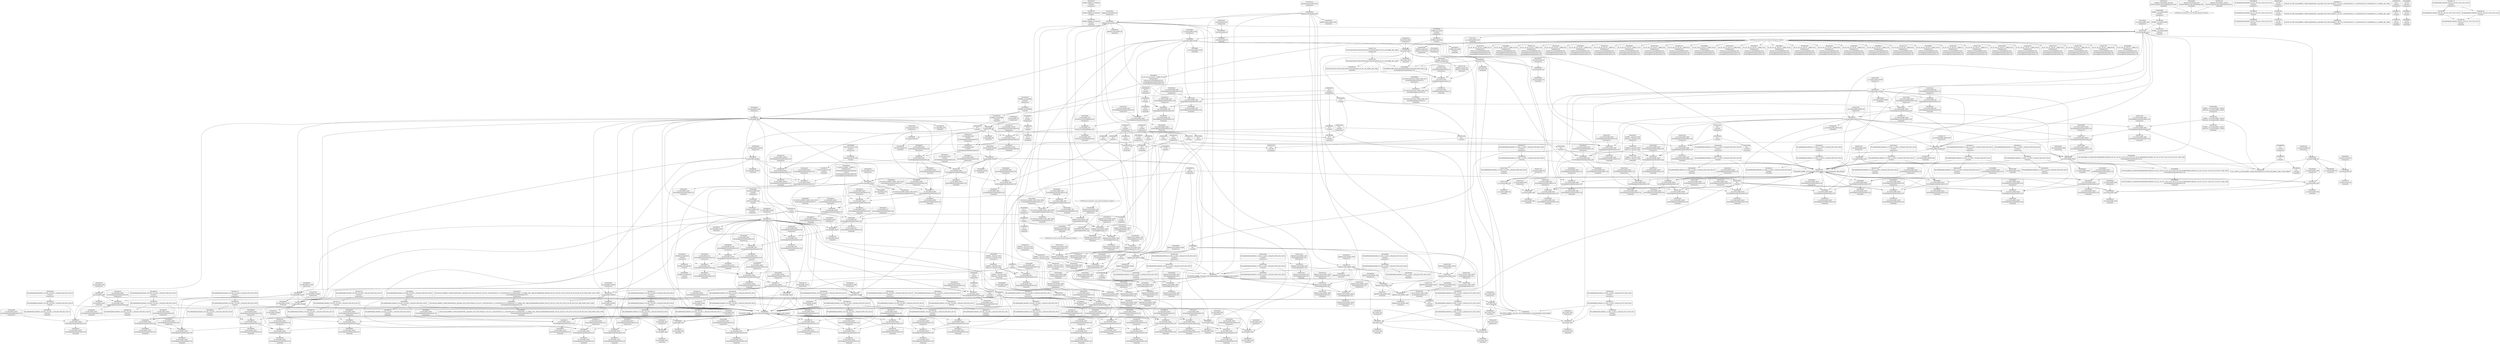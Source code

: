 digraph {
	CE0x4887af0 [shape=record,shape=Mrecord,label="{CE0x4887af0|GLOBAL:_lockdep_rcu_suspicious|*Constant*|*SummSource*}"]
	CE0x48a6420 [shape=record,shape=Mrecord,label="{CE0x48a6420|aa_cred_profile:_tmp31|security/apparmor/include/context.h,100|*SummSource*}"]
	CE0x488fcd0 [shape=record,shape=Mrecord,label="{CE0x488fcd0|__aa_current_profile:_bb|*SummSink*}"]
	CE0x4853520 [shape=record,shape=Mrecord,label="{CE0x4853520|apparmor_task_setrlimit:_entry|*SummSink*}"]
	CE0x48614a0 [shape=record,shape=Mrecord,label="{CE0x48614a0|i64_2|*Constant*}"]
	CE0x48d4b30 [shape=record,shape=Mrecord,label="{CE0x48d4b30|aa_cred_profile:_bb|*SummSource*}"]
	CE0x48afc30 [shape=record,shape=Mrecord,label="{CE0x48afc30|get_current:_tmp2|*SummSource*}"]
	CE0x4873d50 [shape=record,shape=Mrecord,label="{CE0x4873d50|apparmor_task_setrlimit:_tmp9|security/apparmor/lsm.c,615|*SummSink*}"]
	CE0x48b9330 [shape=record,shape=Mrecord,label="{CE0x48b9330|i64*_getelementptr_inbounds_(_16_x_i64_,_16_x_i64_*___llvm_gcov_ctr46,_i64_0,_i64_12)|*Constant*|*SummSource*}"]
	CE0x48af8b0 [shape=record,shape=Mrecord,label="{CE0x48af8b0|get_current:_tmp1|*SummSink*}"]
	CE0x48af390 [shape=record,shape=Mrecord,label="{CE0x48af390|aa_cred_profile:_tmp7|security/apparmor/include/context.h,100|*SummSource*}"]
	CE0x4877120 [shape=record,shape=Mrecord,label="{CE0x4877120|__aa_current_profile:_tmp|*SummSource*}"]
	CE0x48c12e0 [shape=record,shape=Mrecord,label="{CE0x48c12e0|aa_cred_profile:_tmp4|*LoadInst*|security/apparmor/include/context.h,99|*SummSource*}"]
	CE0x4885600 [shape=record,shape=Mrecord,label="{CE0x4885600|aa_cred_profile:_cred|Function::aa_cred_profile&Arg::cred::|*SummSink*}"]
	CE0x48a14c0 [shape=record,shape=Mrecord,label="{CE0x48a14c0|aa_cred_profile:_lnot2|security/apparmor/include/context.h,100|*SummSink*}"]
	CE0x487e200 [shape=record,shape=Mrecord,label="{CE0x487e200|i64_5|*Constant*|*SummSource*}"]
	CE0x48b79c0 [shape=record,shape=Mrecord,label="{CE0x48b79c0|aa_cred_profile:_tmp23|security/apparmor/include/context.h,100|*SummSource*}"]
	CE0x47f96e0 [shape=record,shape=Mrecord,label="{CE0x47f96e0|__aa_current_profile:_entry|*SummSource*}"]
	CE0x487b860 [shape=record,shape=Mrecord,label="{CE0x487b860|__aa_current_profile:_tmp7|security/apparmor/include/context.h,138|*SummSink*}"]
	CE0x487b310 [shape=record,shape=Mrecord,label="{CE0x487b310|__aa_current_profile:_tmp6|security/apparmor/include/context.h,138|*SummSink*}"]
	CE0x4891710 [shape=record,shape=Mrecord,label="{CE0x4891710|__aa_current_profile:_tobool|security/apparmor/include/context.h,138|*SummSink*}"]
	CE0x48879b0 [shape=record,shape=Mrecord,label="{CE0x48879b0|GLOBAL:_lockdep_rcu_suspicious|*Constant*}"]
	CE0x48bf4d0 [shape=record,shape=Mrecord,label="{CE0x48bf4d0|COLLAPSED:_GCMRE___llvm_gcov_ctr46_internal_global_16_x_i64_zeroinitializer:_elem_0:default:}"]
	CE0x48b7720 [shape=record,shape=Mrecord,label="{CE0x48b7720|i64*_getelementptr_inbounds_(_16_x_i64_,_16_x_i64_*___llvm_gcov_ctr46,_i64_0,_i64_9)|*Constant*|*SummSource*}"]
	CE0x48a4490 [shape=record,shape=Mrecord,label="{CE0x48a4490|i64*_getelementptr_inbounds_(_16_x_i64_,_16_x_i64_*___llvm_gcov_ctr46,_i64_0,_i64_13)|*Constant*|*SummSource*}"]
	CE0x48829b0 [shape=record,shape=Mrecord,label="{CE0x48829b0|get_current:_tmp3|*SummSink*}"]
	CE0x48d4380 [shape=record,shape=Mrecord,label="{CE0x48d4380|%struct.aa_profile*_null|*Constant*}"]
	CE0x4861240 [shape=record,shape=Mrecord,label="{CE0x4861240|aa_cred_profile:_do.end|*SummSink*}"]
	CE0x48d0140 [shape=record,shape=Mrecord,label="{CE0x48d0140|aa_cred_profile:_tmp18|security/apparmor/include/context.h,100|*SummSource*}"]
	CE0x488ddf0 [shape=record,shape=Mrecord,label="{CE0x488ddf0|get_current:_entry|*SummSink*}"]
	CE0x489fd80 [shape=record,shape=Mrecord,label="{CE0x489fd80|44:_i32,_48:_i16,_128:_i8*,_:_CMRE_144,152_|*MultipleSource*|Function::aa_cred_profile&Arg::cred::|security/apparmor/include/context.h,99|security/apparmor/include/context.h,138}"]
	CE0x48d45f0 [shape=record,shape=Mrecord,label="{CE0x48d45f0|%struct.aa_profile*_null|*Constant*|*SummSource*}"]
	CE0x4880350 [shape=record,shape=Mrecord,label="{CE0x4880350|__aa_current_profile:_tmp8|security/apparmor/include/context.h,138}"]
	CE0x48b86e0 [shape=record,shape=Mrecord,label="{CE0x48b86e0|aa_cred_profile:_tmp24|security/apparmor/include/context.h,100|*SummSink*}"]
	CE0x4875960 [shape=record,shape=Mrecord,label="{CE0x4875960|__aa_current_profile:_do.body|*SummSource*}"]
	CE0x48895e0 [shape=record,shape=Mrecord,label="{CE0x48895e0|__aa_current_profile:_tmp14|security/apparmor/include/context.h,138|*SummSource*}"]
	CE0x48a6b10 [shape=record,shape=Mrecord,label="{CE0x48a6b10|aa_cred_profile:_tmp28|security/apparmor/include/context.h,100|*SummSink*}"]
	CE0x48d3fa0 [shape=record,shape=Mrecord,label="{CE0x48d3fa0|aa_cred_profile:_tobool1|security/apparmor/include/context.h,100}"]
	CE0x48770b0 [shape=record,shape=Mrecord,label="{CE0x48770b0|COLLAPSED:_GCMRE___llvm_gcov_ctr58_internal_global_11_x_i64_zeroinitializer:_elem_0:default:}"]
	CE0x487a390 [shape=record,shape=Mrecord,label="{CE0x487a390|__aa_current_profile:_tmp20|security/apparmor/include/context.h,138|*SummSource*}"]
	CE0x48b8c80 [shape=record,shape=Mrecord,label="{CE0x48b8c80|aa_cred_profile:_tmp25|security/apparmor/include/context.h,100|*SummSource*}"]
	CE0x4860a90 [shape=record,shape=Mrecord,label="{CE0x4860a90|apparmor_task_setrlimit:_tmp}"]
	CE0x4890c50 [shape=record,shape=Mrecord,label="{CE0x4890c50|__aa_current_profile:_tmp3|*SummSink*}"]
	CE0x4861f90 [shape=record,shape=Mrecord,label="{CE0x4861f90|apparmor_task_setrlimit:_tmp6|security/apparmor/lsm.c,612}"]
	CE0x4882250 [shape=record,shape=Mrecord,label="{CE0x4882250|aa_cred_profile:_lor.end}"]
	CE0x48a78c0 [shape=record,shape=Mrecord,label="{CE0x48a78c0|apparmor_task_setrlimit:_new_rlim|Function::apparmor_task_setrlimit&Arg::new_rlim::|*SummSink*}"]
	CE0x4884d20 [shape=record,shape=Mrecord,label="{CE0x4884d20|GLOBAL:_aa_cred_profile|*Constant*|*SummSink*}"]
	CE0x485d0d0 [shape=record,shape=Mrecord,label="{CE0x485d0d0|GLOBAL:___aa_current_profile|*Constant*|*SummSource*}"]
	"CONST[source:1(input),value:2(dynamic)][purpose:{subject}]"
	CE0x4877040 [shape=record,shape=Mrecord,label="{CE0x4877040|__aa_current_profile:_tmp}"]
	CE0x4863c60 [shape=record,shape=Mrecord,label="{CE0x4863c60|aa_cred_profile:_lnot.ext|security/apparmor/include/context.h,100}"]
	CE0x485cb10 [shape=record,shape=Mrecord,label="{CE0x485cb10|i64_3|*Constant*|*SummSource*}"]
	CE0x48be730 [shape=record,shape=Mrecord,label="{CE0x48be730|i64*_getelementptr_inbounds_(_16_x_i64_,_16_x_i64_*___llvm_gcov_ctr46,_i64_0,_i64_0)|*Constant*|*SummSource*}"]
	CE0x4852560 [shape=record,shape=Mrecord,label="{CE0x4852560|apparmor_task_setrlimit:_tmp1|*SummSink*}"]
	CE0x48777a0 [shape=record,shape=Mrecord,label="{CE0x48777a0|%struct.task_struct*_(%struct.task_struct**)*_asm_movq_%gs:$_1:P_,$0_,_r,im,_dirflag_,_fpsr_,_flags_|*SummSource*}"]
	CE0x486eb30 [shape=record,shape=Mrecord,label="{CE0x486eb30|__aa_current_profile:_tmp1|*SummSink*}"]
	CE0x4878c00 [shape=record,shape=Mrecord,label="{CE0x4878c00|__aa_current_profile:_tmp11|security/apparmor/include/context.h,138|*SummSource*}"]
	CE0x4876820 [shape=record,shape=Mrecord,label="{CE0x4876820|i64_1|*Constant*}"]
	CE0x487e2d0 [shape=record,shape=Mrecord,label="{CE0x487e2d0|i64_5|*Constant*|*SummSink*}"]
	CE0x48a9fb0 [shape=record,shape=Mrecord,label="{CE0x48a9fb0|aa_cred_profile:_tmp33|security/apparmor/include/context.h,101}"]
	CE0x4874490 [shape=record,shape=Mrecord,label="{CE0x4874490|44:_i32,_48:_i16,_128:_i8*,_:_CMRE_88,89_|*MultipleSource*|Function::aa_cred_profile&Arg::cred::|security/apparmor/include/context.h,99|security/apparmor/include/context.h,138}"]
	CE0x48785d0 [shape=record,shape=Mrecord,label="{CE0x48785d0|__aa_current_profile:_tmp10|security/apparmor/include/context.h,138|*SummSource*}"]
	CE0x48aa8c0 [shape=record,shape=Mrecord,label="{CE0x48aa8c0|aa_cred_profile:_profile11|security/apparmor/include/context.h,101|*SummSink*}"]
	CE0x4886720 [shape=record,shape=Mrecord,label="{CE0x4886720|__aa_current_profile:_cred|security/apparmor/include/context.h,138|*SummSource*}"]
	CE0x48bf870 [shape=record,shape=Mrecord,label="{CE0x48bf870|44:_i32,_48:_i16,_128:_i8*,_:_CMRE_16,20_|*MultipleSource*|Function::aa_cred_profile&Arg::cred::|security/apparmor/include/context.h,99|security/apparmor/include/context.h,138}"]
	CE0x485d550 [shape=record,shape=Mrecord,label="{CE0x485d550|__aa_current_profile:_if.then|*SummSource*}"]
	CE0x485c2f0 [shape=record,shape=Mrecord,label="{CE0x485c2f0|apparmor_task_setrlimit:_tmp6|security/apparmor/lsm.c,612|*SummSink*}"]
	CE0x488c600 [shape=record,shape=Mrecord,label="{CE0x488c600|i64*_getelementptr_inbounds_(_11_x_i64_,_11_x_i64_*___llvm_gcov_ctr58,_i64_0,_i64_10)|*Constant*|*SummSource*}"]
	CE0x4879160 [shape=record,shape=Mrecord,label="{CE0x4879160|__aa_current_profile:_tmp12|security/apparmor/include/context.h,138|*SummSource*}"]
	CE0x4874bb0 [shape=record,shape=Mrecord,label="{CE0x4874bb0|i64*_getelementptr_inbounds_(_11_x_i64_,_11_x_i64_*___llvm_gcov_ctr58,_i64_0,_i64_0)|*Constant*|*SummSink*}"]
	CE0x489dab0 [shape=record,shape=Mrecord,label="{CE0x489dab0|aa_cred_profile:_profile|security/apparmor/include/context.h,100|*SummSink*}"]
	CE0x48bf380 [shape=record,shape=Mrecord,label="{CE0x48bf380|i64*_getelementptr_inbounds_(_16_x_i64_,_16_x_i64_*___llvm_gcov_ctr46,_i64_0,_i64_0)|*Constant*|*SummSink*}"]
	CE0x485ac60 [shape=record,shape=Mrecord,label="{CE0x485ac60|apparmor_task_setrlimit:_tmp8|security/apparmor/lsm.c,613|*SummSink*}"]
	CE0x48cde20 [shape=record,shape=Mrecord,label="{CE0x48cde20|aa_cred_profile:_do.end8|*SummSink*}"]
	CE0x488bdf0 [shape=record,shape=Mrecord,label="{CE0x488bdf0|i8*_getelementptr_inbounds_(_45_x_i8_,_45_x_i8_*_.str14,_i32_0,_i32_0)|*Constant*}"]
	CE0x48b9a60 [shape=record,shape=Mrecord,label="{CE0x48b9a60|aa_cred_profile:_tmp22|security/apparmor/include/context.h,100|*SummSource*}"]
	CE0x48a71c0 [shape=record,shape=Mrecord,label="{CE0x48a71c0|i64*_getelementptr_inbounds_(_16_x_i64_,_16_x_i64_*___llvm_gcov_ctr46,_i64_0,_i64_15)|*Constant*}"]
	CE0x4883dd0 [shape=record,shape=Mrecord,label="{CE0x4883dd0|_ret_%struct.task_struct*_%tmp4,_!dbg_!15471|./arch/x86/include/asm/current.h,14|*SummSource*}"]
	CE0x48b8600 [shape=record,shape=Mrecord,label="{CE0x48b8600|aa_cred_profile:_tmp24|security/apparmor/include/context.h,100}"]
	CE0x4860f50 [shape=record,shape=Mrecord,label="{CE0x4860f50|aa_cred_profile:_do.body5|*SummSink*}"]
	CE0x4883f80 [shape=record,shape=Mrecord,label="{CE0x4883f80|_ret_%struct.task_struct*_%tmp4,_!dbg_!15471|./arch/x86/include/asm/current.h,14|*SummSink*}"]
	CE0x4851bf0 [shape=record,shape=Mrecord,label="{CE0x4851bf0|i32_138|*Constant*}"]
	CE0x488a1a0 [shape=record,shape=Mrecord,label="{CE0x488a1a0|i64*_getelementptr_inbounds_(_11_x_i64_,_11_x_i64_*___llvm_gcov_ctr58,_i64_0,_i64_8)|*Constant*}"]
	CE0x485bdd0 [shape=record,shape=Mrecord,label="{CE0x485bdd0|apparmor_task_setrlimit:_tmp4|security/apparmor/lsm.c,612|*SummSink*}"]
	CE0x48cf1f0 [shape=record,shape=Mrecord,label="{CE0x48cf1f0|aa_cred_profile:_tmp14|security/apparmor/include/context.h,100}"]
	CE0x4873740 [shape=record,shape=Mrecord,label="{CE0x4873740|apparmor_task_setrlimit:_error.0|*SummSink*}"]
	CE0x48bd730 [shape=record,shape=Mrecord,label="{CE0x48bd730|aa_cred_profile:_tmp21|security/apparmor/include/context.h,100|*SummSink*}"]
	CE0x487f8c0 [shape=record,shape=Mrecord,label="{CE0x487f8c0|__aa_current_profile:_tmp4|security/apparmor/include/context.h,138|*SummSink*}"]
	CE0x48a0fe0 [shape=record,shape=Mrecord,label="{CE0x48a0fe0|aa_cred_profile:_tmp13|*SummSource*}"]
	CE0x48bd260 [shape=record,shape=Mrecord,label="{CE0x48bd260|void_(i8*,_i32,_i64)*_asm_sideeffect_1:_09ud2_0A.pushsection___bug_table,_22a_22_0A2:_09.long_1b_-_2b,_$_0:c_-_2b_0A_09.word_$_1:c_,_0_0A_09.org_2b+$_2:c_0A.popsection_,_i,i,i,_dirflag_,_fpsr_,_flags_|*SummSink*}"]
	CE0x485e900 [shape=record,shape=Mrecord,label="{CE0x485e900|apparmor_task_setrlimit:_tmp4|security/apparmor/lsm.c,612}"]
	CE0x48c0730 [shape=record,shape=Mrecord,label="{CE0x48c0730|aa_cred_profile:_tmp|*SummSink*}"]
	CE0x488fb70 [shape=record,shape=Mrecord,label="{CE0x488fb70|44:_i32,_48:_i16,_128:_i8*,_:_CMRE_136,144_|*MultipleSource*|Function::aa_cred_profile&Arg::cred::|security/apparmor/include/context.h,99|security/apparmor/include/context.h,138}"]
	CE0x48bee80 [shape=record,shape=Mrecord,label="{CE0x48bee80|aa_cred_profile:_lor.rhs}"]
	CE0x4858f00 [shape=record,shape=Mrecord,label="{CE0x4858f00|apparmor_task_setrlimit:_bb|*SummSource*}"]
	CE0x4884360 [shape=record,shape=Mrecord,label="{CE0x4884360|__aa_current_profile:_tmp21|security/apparmor/include/context.h,138|*SummSink*}"]
	CE0x48aef10 [shape=record,shape=Mrecord,label="{CE0x48aef10|GLOBAL:___llvm_gcov_ctr46|Global_var:__llvm_gcov_ctr46}"]
	CE0x48ca5c0 [shape=record,shape=Mrecord,label="{CE0x48ca5c0|aa_cred_profile:_tmp29|security/apparmor/include/context.h,100|*SummSink*}"]
	CE0x48867f0 [shape=record,shape=Mrecord,label="{CE0x48867f0|__aa_current_profile:_cred|security/apparmor/include/context.h,138|*SummSink*}"]
	CE0x4880e60 [shape=record,shape=Mrecord,label="{CE0x4880e60|get_current:_bb|*SummSink*}"]
	CE0x48cf120 [shape=record,shape=Mrecord,label="{CE0x48cf120|i64_6|*Constant*|*SummSink*}"]
	CE0x487ce70 [shape=record,shape=Mrecord,label="{CE0x487ce70|apparmor_task_setrlimit:_tmp10|security/apparmor/lsm.c,615|*SummSink*}"]
	CE0x4875a40 [shape=record,shape=Mrecord,label="{CE0x4875a40|__aa_current_profile:_do.body|*SummSink*}"]
	CE0x4866c10 [shape=record,shape=Mrecord,label="{CE0x4866c10|aa_cred_profile:_do.cond}"]
	CE0x48a6e20 [shape=record,shape=Mrecord,label="{CE0x48a6e20|i64*_getelementptr_inbounds_(_16_x_i64_,_16_x_i64_*___llvm_gcov_ctr46,_i64_0,_i64_14)|*Constant*|*SummSink*}"]
	CE0x48bea60 [shape=record,shape=Mrecord,label="{CE0x48bea60|aa_cred_profile:_do.end10|*SummSource*}"]
	CE0x4880060 [shape=record,shape=Mrecord,label="{CE0x4880060|__aa_current_profile:_tmp5|security/apparmor/include/context.h,138|*SummSink*}"]
	CE0x488a5c0 [shape=record,shape=Mrecord,label="{CE0x488a5c0|__aa_current_profile:_tmp15|security/apparmor/include/context.h,138}"]
	CE0x48c0a30 [shape=record,shape=Mrecord,label="{CE0x48c0a30|aa_cred_profile:_tmp1|*SummSink*}"]
	CE0x48a18b0 [shape=record,shape=Mrecord,label="{CE0x48a18b0|aa_cred_profile:_lnot3|security/apparmor/include/context.h,100}"]
	CE0x4874ca0 [shape=record,shape=Mrecord,label="{CE0x4874ca0|__aa_current_profile:_if.end|*SummSource*}"]
	CE0x48a0930 [shape=record,shape=Mrecord,label="{CE0x48a0930|aa_cred_profile:_lnot|security/apparmor/include/context.h,100}"]
	CE0x4886360 [shape=record,shape=Mrecord,label="{CE0x4886360|i32_78|*Constant*|*SummSink*}"]
	CE0x487f2e0 [shape=record,shape=Mrecord,label="{CE0x487f2e0|GLOBAL:___llvm_gcov_ctr58|Global_var:__llvm_gcov_ctr58|*SummSink*}"]
	CE0x48845d0 [shape=record,shape=Mrecord,label="{CE0x48845d0|__aa_current_profile:_call4|security/apparmor/include/context.h,138}"]
	CE0x487e500 [shape=record,shape=Mrecord,label="{CE0x487e500|__aa_current_profile:_tmp9|security/apparmor/include/context.h,138|*SummSource*}"]
	CE0x4882c90 [shape=record,shape=Mrecord,label="{CE0x4882c90|_call_void_mcount()_#2|*SummSource*}"]
	CE0x488a630 [shape=record,shape=Mrecord,label="{CE0x488a630|__aa_current_profile:_tmp15|security/apparmor/include/context.h,138|*SummSource*}"]
	CE0x488da70 [shape=record,shape=Mrecord,label="{CE0x488da70|GLOBAL:_get_current|*Constant*|*SummSink*}"]
	CE0x4879820 [shape=record,shape=Mrecord,label="{CE0x4879820|i64*_getelementptr_inbounds_(_11_x_i64_,_11_x_i64_*___llvm_gcov_ctr58,_i64_0,_i64_6)|*Constant*|*SummSource*}"]
	CE0x487eeb0 [shape=record,shape=Mrecord,label="{CE0x487eeb0|__aa_current_profile:_tobool|security/apparmor/include/context.h,138}"]
	CE0x485fd40 [shape=record,shape=Mrecord,label="{CE0x485fd40|i32_0|*Constant*}"]
	CE0x489e2b0 [shape=record,shape=Mrecord,label="{CE0x489e2b0|i64*_getelementptr_inbounds_(_2_x_i64_,_2_x_i64_*___llvm_gcov_ctr112,_i64_0,_i64_1)|*Constant*|*SummSource*}"]
	CE0x48be630 [shape=record,shape=Mrecord,label="{CE0x48be630|i64*_getelementptr_inbounds_(_16_x_i64_,_16_x_i64_*___llvm_gcov_ctr46,_i64_0,_i64_0)|*Constant*}"]
	CE0x47f72e0 [shape=record,shape=Mrecord,label="{CE0x47f72e0|__aa_current_profile:_entry}"]
	CE0x4876cf0 [shape=record,shape=Mrecord,label="{CE0x4876cf0|aa_cred_profile:_if.end|*SummSink*}"]
	CE0x48655f0 [shape=record,shape=Mrecord,label="{CE0x48655f0|apparmor_task_setrlimit:_call|security/apparmor/lsm.c,609}"]
	CE0x4885000 [shape=record,shape=Mrecord,label="{CE0x4885000|aa_cred_profile:_entry}"]
	CE0x4873010 [shape=record,shape=Mrecord,label="{CE0x4873010|apparmor_task_setrlimit:_call1|security/apparmor/lsm.c,613|*SummSink*}"]
	CE0x48b6a80 [shape=record,shape=Mrecord,label="{CE0x48b6a80|i64*_getelementptr_inbounds_(_16_x_i64_,_16_x_i64_*___llvm_gcov_ctr46,_i64_0,_i64_9)|*Constant*|*SummSink*}"]
	CE0x48a3fa0 [shape=record,shape=Mrecord,label="{CE0x48a3fa0|aa_cred_profile:_tmp27|security/apparmor/include/context.h,100|*SummSink*}"]
	CE0x48cef60 [shape=record,shape=Mrecord,label="{CE0x48cef60|i64_6|*Constant*|*SummSource*}"]
	CE0x488ba40 [shape=record,shape=Mrecord,label="{CE0x488ba40|_call_void_lockdep_rcu_suspicious(i8*_getelementptr_inbounds_(_36_x_i8_,_36_x_i8_*_.str12,_i32_0,_i32_0),_i32_138,_i8*_getelementptr_inbounds_(_45_x_i8_,_45_x_i8_*_.str14,_i32_0,_i32_0))_#7,_!dbg_!15483|security/apparmor/include/context.h,138|*SummSource*}"]
	CE0x48bf3f0 [shape=record,shape=Mrecord,label="{CE0x48bf3f0|aa_cred_profile:_tmp|*SummSource*}"]
	CE0x487de40 [shape=record,shape=Mrecord,label="{CE0x487de40|i64_4|*Constant*|*SummSource*}"]
	CE0x4884130 [shape=record,shape=Mrecord,label="{CE0x4884130|__aa_current_profile:_tmp21|security/apparmor/include/context.h,138|*SummSource*}"]
	CE0x485f880 [shape=record,shape=Mrecord,label="{CE0x485f880|i64*_getelementptr_inbounds_(_5_x_i64_,_5_x_i64_*___llvm_gcov_ctr105,_i64_0,_i64_0)|*Constant*|*SummSource*}"]
	CE0x488fff0 [shape=record,shape=Mrecord,label="{CE0x488fff0|__aa_current_profile:_do.end|*SummSink*}"]
	CE0x4860e20 [shape=record,shape=Mrecord,label="{CE0x4860e20|apparmor_task_setrlimit:_bb|*SummSink*}"]
	CE0x48aa700 [shape=record,shape=Mrecord,label="{CE0x48aa700|aa_cred_profile:_profile11|security/apparmor/include/context.h,101|*SummSource*}"]
	CE0x4891390 [shape=record,shape=Mrecord,label="{CE0x4891390|44:_i32,_48:_i16,_128:_i8*,_:_CMRE_52,56_|*MultipleSource*|Function::aa_cred_profile&Arg::cred::|security/apparmor/include/context.h,99|security/apparmor/include/context.h,138}"]
	CE0x48c0310 [shape=record,shape=Mrecord,label="{CE0x48c0310|aa_cred_profile:_tmp3}"]
	CE0x4876c30 [shape=record,shape=Mrecord,label="{CE0x4876c30|aa_cred_profile:_if.end|*SummSource*}"]
	CE0x487bd60 [shape=record,shape=Mrecord,label="{CE0x487bd60|GLOBAL:___aa_current_profile.__warned|Global_var:__aa_current_profile.__warned|*SummSource*}"]
	CE0x48a4310 [shape=record,shape=Mrecord,label="{CE0x48a4310|i64*_getelementptr_inbounds_(_16_x_i64_,_16_x_i64_*___llvm_gcov_ctr46,_i64_0,_i64_13)|*Constant*}"]
	CE0x47f9a10 [shape=record,shape=Mrecord,label="{CE0x47f9a10|_ret_%struct.aa_profile*_%call4,_!dbg_!15494|security/apparmor/include/context.h,138}"]
	CE0x489f310 [shape=record,shape=Mrecord,label="{CE0x489f310|aa_cred_profile:_tmp6|security/apparmor/include/context.h,100}"]
	CE0x4869c50 [shape=record,shape=Mrecord,label="{CE0x4869c50|i64_1|*Constant*|*SummSource*}"]
	CE0x48c0ca0 [shape=record,shape=Mrecord,label="{CE0x48c0ca0|aa_cred_profile:_tmp4|*LoadInst*|security/apparmor/include/context.h,99|*SummSink*}"]
	CE0x48b7ef0 [shape=record,shape=Mrecord,label="{CE0x48b7ef0|i64*_getelementptr_inbounds_(_16_x_i64_,_16_x_i64_*___llvm_gcov_ctr46,_i64_0,_i64_10)|*Constant*}"]
	CE0x48cd5e0 [shape=record,shape=Mrecord,label="{CE0x48cd5e0|44:_i32,_48:_i16,_128:_i8*,_:_CMRE_56,64_|*MultipleSource*|Function::aa_cred_profile&Arg::cred::|security/apparmor/include/context.h,99|security/apparmor/include/context.h,138}"]
	CE0x48a9990 [shape=record,shape=Mrecord,label="{CE0x48a9990|aa_cred_profile:_tmp32|security/apparmor/include/context.h,101|*SummSink*}"]
	CE0x48cfa40 [shape=record,shape=Mrecord,label="{CE0x48cfa40|i64*_getelementptr_inbounds_(_16_x_i64_,_16_x_i64_*___llvm_gcov_ctr46,_i64_0,_i64_7)|*Constant*|*SummSource*}"]
	CE0x4872bd0 [shape=record,shape=Mrecord,label="{CE0x4872bd0|_ret_i32_%error.0,_!dbg_!15482|security/apparmor/lsm.c,615}"]
	CE0x48bfaf0 [shape=record,shape=Mrecord,label="{CE0x48bfaf0|44:_i32,_48:_i16,_128:_i8*,_:_CMRE_20,24_|*MultipleSource*|Function::aa_cred_profile&Arg::cred::|security/apparmor/include/context.h,99|security/apparmor/include/context.h,138}"]
	CE0x4878110 [shape=record,shape=Mrecord,label="{CE0x4878110|__aa_current_profile:_tmp9|security/apparmor/include/context.h,138|*SummSink*}"]
	CE0x4873ce0 [shape=record,shape=Mrecord,label="{CE0x4873ce0|apparmor_task_setrlimit:_tmp9|security/apparmor/lsm.c,615|*SummSource*}"]
	CE0x48cbaa0 [shape=record,shape=Mrecord,label="{CE0x48cbaa0|aa_cred_profile:_if.end}"]
	CE0x4861850 [shape=record,shape=Mrecord,label="{CE0x4861850|__aa_current_profile:_land.lhs.true2|*SummSink*}"]
	CE0x4886bd0 [shape=record,shape=Mrecord,label="{CE0x4886bd0|COLLAPSED:_GCRE_current_task_external_global_%struct.task_struct*:_elem_0::|security/apparmor/include/context.h,138}"]
	CE0x48676f0 [shape=record,shape=Mrecord,label="{CE0x48676f0|get_current:_tmp|*SummSource*}"]
	CE0x48569f0 [shape=record,shape=Mrecord,label="{CE0x48569f0|apparmor_task_setrlimit:_if.then|*SummSource*}"]
	CE0x4890b40 [shape=record,shape=Mrecord,label="{CE0x4890b40|__aa_current_profile:_tmp3|*SummSource*}"]
	CE0x486f220 [shape=record,shape=Mrecord,label="{CE0x486f220|__aa_current_profile:_tmp2|*SummSink*}"]
	CE0x489dea0 [shape=record,shape=Mrecord,label="{CE0x489dea0|0:_%struct.aa_profile*,_:_CMRE_0,8_|*MultipleSource*|security/apparmor/include/context.h,99|*LoadInst*|security/apparmor/include/context.h,99|security/apparmor/include/context.h,100}"]
	CE0x48cec40 [shape=record,shape=Mrecord,label="{CE0x48cec40|i64_5|*Constant*}"]
	CE0x4889b40 [shape=record,shape=Mrecord,label="{CE0x4889b40|i1_true|*Constant*}"]
	CE0x4889330 [shape=record,shape=Mrecord,label="{CE0x4889330|i64*_getelementptr_inbounds_(_11_x_i64_,_11_x_i64_*___llvm_gcov_ctr58,_i64_0,_i64_8)|*Constant*|*SummSink*}"]
	CE0x4851d80 [shape=record,shape=Mrecord,label="{CE0x4851d80|i32_138|*Constant*|*SummSource*}"]
	CE0x48b6320 [shape=record,shape=Mrecord,label="{CE0x48b6320|void_(i8*,_i32,_i64)*_asm_sideeffect_1:_09ud2_0A.pushsection___bug_table,_22a_22_0A2:_09.long_1b_-_2b,_$_0:c_-_2b_0A_09.word_$_1:c_,_0_0A_09.org_2b+$_2:c_0A.popsection_,_i,i,i,_dirflag_,_fpsr_,_flags_}"]
	CE0x4884ea0 [shape=record,shape=Mrecord,label="{CE0x4884ea0|GLOBAL:_aa_cred_profile|*Constant*|*SummSource*}"]
	CE0x48bfc70 [shape=record,shape=Mrecord,label="{CE0x48bfc70|44:_i32,_48:_i16,_128:_i8*,_:_CMRE_24,28_|*MultipleSource*|Function::aa_cred_profile&Arg::cred::|security/apparmor/include/context.h,99|security/apparmor/include/context.h,138}"]
	CE0x485cef0 [shape=record,shape=Mrecord,label="{CE0x485cef0|i64_2|*Constant*|*SummSource*}"]
	CE0x48a0e60 [shape=record,shape=Mrecord,label="{CE0x48a0e60|aa_cred_profile:_tmp13}"]
	CE0x48752c0 [shape=record,shape=Mrecord,label="{CE0x48752c0|44:_i32,_48:_i16,_128:_i8*,_:_CMRE_36,40_|*MultipleSource*|Function::aa_cred_profile&Arg::cred::|security/apparmor/include/context.h,99|security/apparmor/include/context.h,138}"]
	CE0x48b73e0 [shape=record,shape=Mrecord,label="{CE0x48b73e0|i64_12|*Constant*|*SummSink*}"]
	CE0x4863830 [shape=record,shape=Mrecord,label="{CE0x4863830|aa_cred_profile:_lnot3|security/apparmor/include/context.h,100|*SummSource*}"]
	CE0x48a3cc0 [shape=record,shape=Mrecord,label="{CE0x48a3cc0|aa_cred_profile:_tmp27|security/apparmor/include/context.h,100}"]
	CE0x488d380 [shape=record,shape=Mrecord,label="{CE0x488d380|__aa_current_profile:_call3|security/apparmor/include/context.h,138|*SummSink*}"]
	CE0x48c0380 [shape=record,shape=Mrecord,label="{CE0x48c0380|aa_cred_profile:_tmp3|*SummSource*}"]
	CE0x487f350 [shape=record,shape=Mrecord,label="{CE0x487f350|i64_2|*Constant*}"]
	CE0x488e330 [shape=record,shape=Mrecord,label="{CE0x488e330|i64*_getelementptr_inbounds_(_11_x_i64_,_11_x_i64_*___llvm_gcov_ctr58,_i64_0,_i64_9)|*Constant*|*SummSource*}"]
	CE0x485b8a0 [shape=record,shape=Mrecord,label="{CE0x485b8a0|i64*_getelementptr_inbounds_(_5_x_i64_,_5_x_i64_*___llvm_gcov_ctr105,_i64_0,_i64_0)|*Constant*}"]
	CE0x486fcb0 [shape=record,shape=Mrecord,label="{CE0x486fcb0|_call_void_mcount()_#2|*SummSink*}"]
	CE0x4860780 [shape=record,shape=Mrecord,label="{CE0x4860780|apparmor_task_setrlimit:_if.then|*SummSink*}"]
	CE0x48ca930 [shape=record,shape=Mrecord,label="{CE0x48ca930|i64*_getelementptr_inbounds_(_16_x_i64_,_16_x_i64_*___llvm_gcov_ctr46,_i64_0,_i64_14)|*Constant*}"]
	CE0x4865200 [shape=record,shape=Mrecord,label="{CE0x4865200|i32_11|*Constant*}"]
	CE0x48897a0 [shape=record,shape=Mrecord,label="{CE0x48897a0|__aa_current_profile:_tmp14|security/apparmor/include/context.h,138|*SummSink*}"]
	CE0x48c0050 [shape=record,shape=Mrecord,label="{CE0x48c0050|aa_cred_profile:_tmp2}"]
	CE0x48cabf0 [shape=record,shape=Mrecord,label="{CE0x48cabf0|aa_cred_profile:_tmp8|security/apparmor/include/context.h,100}"]
	CE0x488f6f0 [shape=record,shape=Mrecord,label="{CE0x488f6f0|44:_i32,_48:_i16,_128:_i8*,_:_CMRE_120,128_|*MultipleSource*|Function::aa_cred_profile&Arg::cred::|security/apparmor/include/context.h,99|security/apparmor/include/context.h,138}"]
	CE0x485d440 [shape=record,shape=Mrecord,label="{CE0x485d440|__aa_current_profile:_if.end}"]
	CE0x48b8670 [shape=record,shape=Mrecord,label="{CE0x48b8670|aa_cred_profile:_tmp24|security/apparmor/include/context.h,100|*SummSource*}"]
	CE0x48cb8a0 [shape=record,shape=Mrecord,label="{CE0x48cb8a0|aa_cred_profile:_do.body|*SummSource*}"]
	CE0x48b4ca0 [shape=record,shape=Mrecord,label="{CE0x48b4ca0|aa_cred_profile:_tobool|security/apparmor/include/context.h,100|*SummSink*}"]
	CE0x48b5680 [shape=record,shape=Mrecord,label="{CE0x48b5680|aa_cred_profile:_tmp5|security/apparmor/include/context.h,99|*SummSource*}"]
	CE0x488d1c0 [shape=record,shape=Mrecord,label="{CE0x488d1c0|__aa_current_profile:_call3|security/apparmor/include/context.h,138|*SummSource*}"]
	"CONST[source:0(mediator),value:2(dynamic)][purpose:{subject}]"
	CE0x4890340 [shape=record,shape=Mrecord,label="{CE0x4890340|aa_cred_profile:_lor.end|*SummSource*}"]
	CE0x4861a80 [shape=record,shape=Mrecord,label="{CE0x4861a80|__aa_current_profile:_bb|*SummSource*}"]
	CE0x4869be0 [shape=record,shape=Mrecord,label="{CE0x4869be0|i64_1|*Constant*}"]
	CE0x489ec00 [shape=record,shape=Mrecord,label="{CE0x489ec00|%struct.aa_task_cxt*_null|*Constant*}"]
	CE0x489f3e0 [shape=record,shape=Mrecord,label="{CE0x489f3e0|GLOBAL:___llvm_gcov_ctr46|Global_var:__llvm_gcov_ctr46|*SummSink*}"]
	CE0x487b540 [shape=record,shape=Mrecord,label="{CE0x487b540|__aa_current_profile:_tmp7|security/apparmor/include/context.h,138}"]
	CE0x4880710 [shape=record,shape=Mrecord,label="{CE0x4880710|__aa_current_profile:_tmp6|security/apparmor/include/context.h,138}"]
	CE0x485c360 [shape=record,shape=Mrecord,label="{CE0x485c360|apparmor_task_setrlimit:_tmp6|security/apparmor/lsm.c,612|*SummSource*}"]
	CE0x4863de0 [shape=record,shape=Mrecord,label="{CE0x4863de0|aa_cred_profile:_lnot.ext|security/apparmor/include/context.h,100|*SummSource*}"]
	CE0x4864a70 [shape=record,shape=Mrecord,label="{CE0x4864a70|GLOBAL:_llvm.expect.i64|*Constant*|*SummSource*}"]
	CE0x485a990 [shape=record,shape=Mrecord,label="{CE0x485a990|apparmor_task_setrlimit:_tmp7|security/apparmor/lsm.c,613}"]
	CE0x48ce2a0 [shape=record,shape=Mrecord,label="{CE0x48ce2a0|44:_i32,_48:_i16,_128:_i8*,_:_CMRE_0,4_|*MultipleSource*|Function::aa_cred_profile&Arg::cred::|security/apparmor/include/context.h,99|security/apparmor/include/context.h,138}"]
	CE0x48848e0 [shape=record,shape=Mrecord,label="{CE0x48848e0|__aa_current_profile:_call4|security/apparmor/include/context.h,138|*SummSink*}"]
	CE0x4860b00 [shape=record,shape=Mrecord,label="{CE0x4860b00|apparmor_task_setrlimit:_tmp|*SummSource*}"]
	CE0x48d0760 [shape=record,shape=Mrecord,label="{CE0x48d0760|aa_cred_profile:_tmp10|security/apparmor/include/context.h,100}"]
	CE0x48cf3e0 [shape=record,shape=Mrecord,label="{CE0x48cf3e0|aa_cred_profile:_tmp17|security/apparmor/include/context.h,100|*SummSource*}"]
	CE0x48b5610 [shape=record,shape=Mrecord,label="{CE0x48b5610|aa_cred_profile:_tmp5|security/apparmor/include/context.h,99|*SummSink*}"]
	CE0x485aa00 [shape=record,shape=Mrecord,label="{CE0x485aa00|apparmor_task_setrlimit:_tmp7|security/apparmor/lsm.c,613|*SummSource*}"]
	CE0x4874000 [shape=record,shape=Mrecord,label="{CE0x4874000|i64*_getelementptr_inbounds_(_5_x_i64_,_5_x_i64_*___llvm_gcov_ctr105,_i64_0,_i64_3)|*Constant*|*SummSource*}"]
	CE0x487eca0 [shape=record,shape=Mrecord,label="{CE0x487eca0|__aa_current_profile:_land.lhs.true}"]
	CE0x48823a0 [shape=record,shape=Mrecord,label="{CE0x48823a0|GLOBAL:_current_task|Global_var:current_task}"]
	CE0x48a26e0 [shape=record,shape=Mrecord,label="{CE0x48a26e0|aa_cred_profile:_tmp9|security/apparmor/include/context.h,100|*SummSource*}"]
	CE0x48a0c70 [shape=record,shape=Mrecord,label="{CE0x48a0c70|aa_cred_profile:_lnot|security/apparmor/include/context.h,100|*SummSink*}"]
	CE0x48b99f0 [shape=record,shape=Mrecord,label="{CE0x48b99f0|aa_cred_profile:_tmp22|security/apparmor/include/context.h,100}"]
	CE0x4877aa0 [shape=record,shape=Mrecord,label="{CE0x4877aa0|44:_i32,_48:_i16,_128:_i8*,_:_CMRE_64,72_|*MultipleSource*|Function::aa_cred_profile&Arg::cred::|security/apparmor/include/context.h,99|security/apparmor/include/context.h,138}"]
	CE0x48b0010 [shape=record,shape=Mrecord,label="{CE0x48b0010|i64*_getelementptr_inbounds_(_2_x_i64_,_2_x_i64_*___llvm_gcov_ctr112,_i64_0,_i64_0)|*Constant*|*SummSource*}"]
	CE0x48d4c40 [shape=record,shape=Mrecord,label="{CE0x48d4c40|aa_cred_profile:_bb|*SummSink*}"]
	CE0x4873c70 [shape=record,shape=Mrecord,label="{CE0x4873c70|apparmor_task_setrlimit:_tmp9|security/apparmor/lsm.c,615}"]
	CE0x485c6f0 [shape=record,shape=Mrecord,label="{CE0x485c6f0|i64*_getelementptr_inbounds_(_5_x_i64_,_5_x_i64_*___llvm_gcov_ctr105,_i64_0,_i64_3)|*Constant*|*SummSink*}"]
	CE0x48a6300 [shape=record,shape=Mrecord,label="{CE0x48a6300|aa_cred_profile:_tmp31|security/apparmor/include/context.h,100}"]
	CE0x485d3d0 [shape=record,shape=Mrecord,label="{CE0x485d3d0|__aa_current_profile:_land.lhs.true|*SummSink*}"]
	CE0x4887ce0 [shape=record,shape=Mrecord,label="{CE0x4887ce0|i32_138|*Constant*|*SummSink*}"]
	CE0x48af500 [shape=record,shape=Mrecord,label="{CE0x48af500|i64*_getelementptr_inbounds_(_16_x_i64_,_16_x_i64_*___llvm_gcov_ctr46,_i64_0,_i64_4)|*Constant*|*SummSink*}"]
	CE0x488ccc0 [shape=record,shape=Mrecord,label="{CE0x488ccc0|__aa_current_profile:_tmp19|security/apparmor/include/context.h,138|*SummSink*}"]
	CE0x487f630 [shape=record,shape=Mrecord,label="{CE0x487f630|__aa_current_profile:_tmp4|security/apparmor/include/context.h,138}"]
	CE0x48b6f70 [shape=record,shape=Mrecord,label="{CE0x48b6f70|i32_100|*Constant*|*SummSink*}"]
	CE0x4876470 [shape=record,shape=Mrecord,label="{CE0x4876470|aa_cred_profile:_do.body6}"]
	CE0x488cbe0 [shape=record,shape=Mrecord,label="{CE0x488cbe0|__aa_current_profile:_tmp19|security/apparmor/include/context.h,138}"]
	CE0x485aff0 [shape=record,shape=Mrecord,label="{CE0x485aff0|i32_0|*Constant*|*SummSink*}"]
	CE0x4878790 [shape=record,shape=Mrecord,label="{CE0x4878790|__aa_current_profile:_tmp10|security/apparmor/include/context.h,138|*SummSink*}"]
	CE0x485e100 [shape=record,shape=Mrecord,label="{CE0x485e100|__aa_current_profile:_tmp|*SummSink*}"]
	CE0x48775d0 [shape=record,shape=Mrecord,label="{CE0x48775d0|GLOBAL:_current_task|Global_var:current_task|*SummSink*}"]
	CE0x48648b0 [shape=record,shape=Mrecord,label="{CE0x48648b0|GLOBAL:_llvm.expect.i64|*Constant*|*SummSink*}"]
	CE0x48a1160 [shape=record,shape=Mrecord,label="{CE0x48a1160|aa_cred_profile:_tmp13|*SummSink*}"]
	CE0x485ed60 [shape=record,shape=Mrecord,label="{CE0x485ed60|apparmor_task_setrlimit:_tmp8|security/apparmor/lsm.c,613|*SummSource*}"]
	CE0x488be60 [shape=record,shape=Mrecord,label="{CE0x488be60|i8*_getelementptr_inbounds_(_45_x_i8_,_45_x_i8_*_.str14,_i32_0,_i32_0)|*Constant*|*SummSource*}"]
	CE0x48858a0 [shape=record,shape=Mrecord,label="{CE0x48858a0|_ret_%struct.aa_profile*_%tmp34,_!dbg_!15510|security/apparmor/include/context.h,101|*SummSource*}"]
	CE0x485af20 [shape=record,shape=Mrecord,label="{CE0x485af20|i32_0|*Constant*|*SummSource*}"]
	CE0x4882630 [shape=record,shape=Mrecord,label="{CE0x4882630|i64*_getelementptr_inbounds_(_11_x_i64_,_11_x_i64_*___llvm_gcov_ctr58,_i64_0,_i64_0)|*Constant*}"]
	CE0x4885a80 [shape=record,shape=Mrecord,label="{CE0x4885a80|_ret_%struct.aa_profile*_%tmp34,_!dbg_!15510|security/apparmor/include/context.h,101}"]
	CE0x48746d0 [shape=record,shape=Mrecord,label="{CE0x48746d0|44:_i32,_48:_i16,_128:_i8*,_:_CMRE_96,104_|*MultipleSource*|Function::aa_cred_profile&Arg::cred::|security/apparmor/include/context.h,99|security/apparmor/include/context.h,138}"]
	CE0x485b0d0 [shape=record,shape=Mrecord,label="{CE0x485b0d0|apparmor_task_setrlimit:_mode|security/apparmor/lsm.c,612|*SummSink*}"]
	CE0x485f790 [shape=record,shape=Mrecord,label="{CE0x485f790|i64_3|*Constant*}"]
	CE0x485e9b0 [shape=record,shape=Mrecord,label="{CE0x485e9b0|_call_void_mcount()_#2}"]
	CE0x48a07a0 [shape=record,shape=Mrecord,label="{CE0x48a07a0|i1_true|*Constant*}"]
	CE0x4856570 [shape=record,shape=Mrecord,label="{CE0x4856570|apparmor_task_setrlimit:_if.end|*SummSource*}"]
	CE0x488ec60 [shape=record,shape=Mrecord,label="{CE0x488ec60|__aa_current_profile:_tmp17|security/apparmor/include/context.h,138|*SummSink*}"]
	CE0x48cad70 [shape=record,shape=Mrecord,label="{CE0x48cad70|aa_cred_profile:_tmp8|security/apparmor/include/context.h,100|*SummSource*}"]
	CE0x485ba70 [shape=record,shape=Mrecord,label="{CE0x485ba70|i64_3|*Constant*|*SummSink*}"]
	CE0x48cd1e0 [shape=record,shape=Mrecord,label="{CE0x48cd1e0|aa_cred_profile:_security|security/apparmor/include/context.h,99|*SummSource*}"]
	CE0x4876e40 [shape=record,shape=Mrecord,label="{CE0x4876e40|aa_cred_profile:_do.body5}"]
	CE0x48b50d0 [shape=record,shape=Mrecord,label="{CE0x48b50d0|i64_2|*Constant*}"]
	CE0x486ca20 [shape=record,shape=Mrecord,label="{CE0x486ca20|__aa_current_profile:_call|security/apparmor/include/context.h,138|*SummSource*}"]
	CE0x48d0c40 [shape=record,shape=Mrecord,label="{CE0x48d0c40|aa_cred_profile:_tmp11|security/apparmor/include/context.h,100}"]
	CE0x48d3a60 [shape=record,shape=Mrecord,label="{CE0x48d3a60|aa_cred_profile:_tmp12|security/apparmor/include/context.h,100}"]
	CE0x487e400 [shape=record,shape=Mrecord,label="{CE0x487e400|__aa_current_profile:_tmp9|security/apparmor/include/context.h,138}"]
	CE0x488efe0 [shape=record,shape=Mrecord,label="{CE0x488efe0|__aa_current_profile:_tmp18|security/apparmor/include/context.h,138}"]
	CE0x4882050 [shape=record,shape=Mrecord,label="{CE0x4882050|i64*_getelementptr_inbounds_(_2_x_i64_,_2_x_i64_*___llvm_gcov_ctr112,_i64_0,_i64_0)|*Constant*|*SummSink*}"]
	CE0x48a36b0 [shape=record,shape=Mrecord,label="{CE0x48a36b0|aa_cred_profile:_tmp26|security/apparmor/include/context.h,100}"]
	CE0x4883390 [shape=record,shape=Mrecord,label="{CE0x4883390|aa_cred_profile:_tmp15|security/apparmor/include/context.h,100|*SummSource*}"]
	CE0x48bcfe0 [shape=record,shape=Mrecord,label="{CE0x48bcfe0|aa_cred_profile:_tmp20|security/apparmor/include/context.h,100|*SummSource*}"]
	CE0x48aaf30 [shape=record,shape=Mrecord,label="{CE0x48aaf30|aa_cred_profile:_tmp34|security/apparmor/include/context.h,101|*SummSink*}"]
	CE0x4873f40 [shape=record,shape=Mrecord,label="{CE0x4873f40|i64*_getelementptr_inbounds_(_5_x_i64_,_5_x_i64_*___llvm_gcov_ctr105,_i64_0,_i64_3)|*Constant*}"]
	CE0x488b400 [shape=record,shape=Mrecord,label="{CE0x488b400|i8_1|*Constant*|*SummSource*}"]
	CE0x48a2060 [shape=record,shape=Mrecord,label="{CE0x48a2060|_call_void_mcount()_#2|*SummSource*}"]
	CE0x4886d30 [shape=record,shape=Mrecord,label="{CE0x4886d30|__aa_current_profile:_tmp21|security/apparmor/include/context.h,138}"]
	CE0x48a1b30 [shape=record,shape=Mrecord,label="{CE0x48a1b30|get_current:_tmp1|*SummSource*}"]
	CE0x48b6720 [shape=record,shape=Mrecord,label="{CE0x48b6720|void_(i8*,_i32,_i64)*_asm_sideeffect_1:_09ud2_0A.pushsection___bug_table,_22a_22_0A2:_09.long_1b_-_2b,_$_0:c_-_2b_0A_09.word_$_1:c_,_0_0A_09.org_2b+$_2:c_0A.popsection_,_i,i,i,_dirflag_,_fpsr_,_flags_|*SummSource*}"]
	CE0x488fee0 [shape=record,shape=Mrecord,label="{CE0x488fee0|__aa_current_profile:_do.end|*SummSource*}"]
	CE0x487a8f0 [shape=record,shape=Mrecord,label="{CE0x487a8f0|__aa_current_profile:_call3|security/apparmor/include/context.h,138}"]
	CE0x48d07d0 [shape=record,shape=Mrecord,label="{CE0x48d07d0|aa_cred_profile:_tmp10|security/apparmor/include/context.h,100|*SummSource*}"]
	CE0x488eb80 [shape=record,shape=Mrecord,label="{CE0x488eb80|__aa_current_profile:_tmp17|security/apparmor/include/context.h,138}"]
	CE0x48a0200 [shape=record,shape=Mrecord,label="{CE0x48a0200|44:_i32,_48:_i16,_128:_i8*,_:_CMRE_160,168_|*MultipleSource*|Function::aa_cred_profile&Arg::cred::|security/apparmor/include/context.h,99|security/apparmor/include/context.h,138}"]
	CE0x48ceda0 [shape=record,shape=Mrecord,label="{CE0x48ceda0|i64_6|*Constant*}"]
	CE0x4878470 [shape=record,shape=Mrecord,label="{CE0x4878470|__aa_current_profile:_tmp10|security/apparmor/include/context.h,138}"]
	CE0x48a2c10 [shape=record,shape=Mrecord,label="{CE0x48a2c10|i64*_getelementptr_inbounds_(_16_x_i64_,_16_x_i64_*___llvm_gcov_ctr46,_i64_0,_i64_4)|*Constant*}"]
	CE0x4875140 [shape=record,shape=Mrecord,label="{CE0x4875140|44:_i32,_48:_i16,_128:_i8*,_:_CMRE_32,36_|*MultipleSource*|Function::aa_cred_profile&Arg::cred::|security/apparmor/include/context.h,99|security/apparmor/include/context.h,138}"]
	CE0x48d01b0 [shape=record,shape=Mrecord,label="{CE0x48d01b0|aa_cred_profile:_tmp18|security/apparmor/include/context.h,100|*SummSink*}"]
	CE0x48a6110 [shape=record,shape=Mrecord,label="{CE0x48a6110|i64*_getelementptr_inbounds_(_16_x_i64_,_16_x_i64_*___llvm_gcov_ctr46,_i64_0,_i64_15)|*Constant*|*SummSink*}"]
	CE0x48d03c0 [shape=record,shape=Mrecord,label="{CE0x48d03c0|i64*_getelementptr_inbounds_(_16_x_i64_,_16_x_i64_*___llvm_gcov_ctr46,_i64_0,_i64_8)|*Constant*|*SummSink*}"]
	CE0x488a210 [shape=record,shape=Mrecord,label="{CE0x488a210|i64*_getelementptr_inbounds_(_11_x_i64_,_11_x_i64_*___llvm_gcov_ctr58,_i64_0,_i64_8)|*Constant*|*SummSource*}"]
	CE0x48bdaa0 [shape=record,shape=Mrecord,label="{CE0x48bdaa0|_call_void_asm_sideeffect_1:_09ud2_0A.pushsection___bug_table,_22a_22_0A2:_09.long_1b_-_2b,_$_0:c_-_2b_0A_09.word_$_1:c_,_0_0A_09.org_2b+$_2:c_0A.popsection_,_i,i,i,_dirflag_,_fpsr_,_flags_(i8*_getelementptr_inbounds_(_36_x_i8_,_36_x_i8_*_.str12,_i32_0,_i32_0),_i32_100,_i64_12)_#2,_!dbg_!15490,_!srcloc_!15493|security/apparmor/include/context.h,100}"]
	CE0x48d0840 [shape=record,shape=Mrecord,label="{CE0x48d0840|aa_cred_profile:_tmp10|security/apparmor/include/context.h,100|*SummSink*}"]
	CE0x487a0c0 [shape=record,shape=Mrecord,label="{CE0x487a0c0|get_current:_tmp4|./arch/x86/include/asm/current.h,14|*SummSource*}"]
	CE0x487d820 [shape=record,shape=Mrecord,label="{CE0x487d820|__aa_current_profile:_tobool1|security/apparmor/include/context.h,138|*SummSource*}"]
	CE0x4885bf0 [shape=record,shape=Mrecord,label="{CE0x4885bf0|_ret_%struct.aa_profile*_%tmp34,_!dbg_!15510|security/apparmor/include/context.h,101|*SummSink*}"]
	CE0x48aa170 [shape=record,shape=Mrecord,label="{CE0x48aa170|aa_cred_profile:_tmp33|security/apparmor/include/context.h,101|*SummSource*}"]
	CE0x488af00 [shape=record,shape=Mrecord,label="{CE0x488af00|__aa_current_profile:_tmp16|security/apparmor/include/context.h,138|*SummSink*}"]
	CE0x48a28a0 [shape=record,shape=Mrecord,label="{CE0x48a28a0|aa_cred_profile:_tmp9|security/apparmor/include/context.h,100|*SummSink*}"]
	CE0x4883b30 [shape=record,shape=Mrecord,label="{CE0x4883b30|aa_cred_profile:_tmp16|security/apparmor/include/context.h,100|*SummSink*}"]
	CE0x489e800 [shape=record,shape=Mrecord,label="{CE0x489e800|i64*_getelementptr_inbounds_(_16_x_i64_,_16_x_i64_*___llvm_gcov_ctr46,_i64_0,_i64_1)|*Constant*|*SummSource*}"]
	CE0x48cea10 [shape=record,shape=Mrecord,label="{CE0x48cea10|aa_cred_profile:_tobool4|security/apparmor/include/context.h,100|*SummSink*}"]
	CE0x4883550 [shape=record,shape=Mrecord,label="{CE0x4883550|aa_cred_profile:_tmp15|security/apparmor/include/context.h,100|*SummSink*}"]
	CE0x48ce710 [shape=record,shape=Mrecord,label="{CE0x48ce710|aa_cred_profile:_tobool4|security/apparmor/include/context.h,100}"]
	CE0x4852420 [shape=record,shape=Mrecord,label="{CE0x4852420|apparmor_task_setrlimit:_tmp3|security/apparmor/lsm.c,612|*SummSink*}"]
	CE0x4864500 [shape=record,shape=Mrecord,label="{CE0x4864500|aa_cred_profile:_conv|security/apparmor/include/context.h,100|*SummSink*}"]
	CE0x48cd410 [shape=record,shape=Mrecord,label="{CE0x48cd410|i32_0|*Constant*}"]
	CE0x4869d30 [shape=record,shape=Mrecord,label="{CE0x4869d30|apparmor_task_setrlimit:_tmp1|*SummSource*}"]
	CE0x487c7d0 [shape=record,shape=Mrecord,label="{CE0x487c7d0|i64*_getelementptr_inbounds_(_11_x_i64_,_11_x_i64_*___llvm_gcov_ctr58,_i64_0,_i64_6)|*Constant*|*SummSink*}"]
	CE0x48863d0 [shape=record,shape=Mrecord,label="{CE0x48863d0|i32_78|*Constant*|*SummSource*}"]
	CE0x4876890 [shape=record,shape=Mrecord,label="{CE0x4876890|__aa_current_profile:_tmp1}"]
	CE0x48894e0 [shape=record,shape=Mrecord,label="{CE0x48894e0|__aa_current_profile:_tmp14|security/apparmor/include/context.h,138}"]
	CE0x48a3aa0 [shape=record,shape=Mrecord,label="{CE0x48a3aa0|i64*_getelementptr_inbounds_(_16_x_i64_,_16_x_i64_*___llvm_gcov_ctr46,_i64_0,_i64_13)|*Constant*|*SummSink*}"]
	CE0x48a3230 [shape=record,shape=Mrecord,label="{CE0x48a3230|get_current:_tmp2|*SummSink*}"]
	CE0x48a98b0 [shape=record,shape=Mrecord,label="{CE0x48a98b0|aa_cred_profile:_tmp32|security/apparmor/include/context.h,101}"]
	CE0x48641b0 [shape=record,shape=Mrecord,label="{CE0x48641b0|aa_cred_profile:_conv|security/apparmor/include/context.h,100}"]
	CE0x488dc90 [shape=record,shape=Mrecord,label="{CE0x488dc90|get_current:_entry|*SummSource*}"]
	CE0x4872ea0 [shape=record,shape=Mrecord,label="{CE0x4872ea0|apparmor_task_setrlimit:_call1|security/apparmor/lsm.c,613|*SummSource*}"]
	CE0x48a5d20 [shape=record,shape=Mrecord,label="{CE0x48a5d20|aa_cred_profile:_tmp30|security/apparmor/include/context.h,100}"]
	CE0x48800d0 [shape=record,shape=Mrecord,label="{CE0x48800d0|__aa_current_profile:_tmp5|security/apparmor/include/context.h,138}"]
	CE0x48c10a0 [shape=record,shape=Mrecord,label="{CE0x48c10a0|aa_cred_profile:_tmp4|*LoadInst*|security/apparmor/include/context.h,99}"]
	CE0x4878aa0 [shape=record,shape=Mrecord,label="{CE0x4878aa0|__aa_current_profile:_tmp11|security/apparmor/include/context.h,138}"]
	CE0x4889ca0 [shape=record,shape=Mrecord,label="{CE0x4889ca0|i1_true|*Constant*|*SummSource*}"]
	CE0x4888fb0 [shape=record,shape=Mrecord,label="{CE0x4888fb0|__aa_current_profile:_tmp13|security/apparmor/include/context.h,138|*SummSource*}"]
	CE0x489d8f0 [shape=record,shape=Mrecord,label="{CE0x489d8f0|aa_cred_profile:_profile|security/apparmor/include/context.h,100|*SummSource*}"]
	CE0x48be500 [shape=record,shape=Mrecord,label="{CE0x48be500|aa_cred_profile:_do.cond|*SummSink*}"]
	CE0x48b91b0 [shape=record,shape=Mrecord,label="{CE0x48b91b0|i64*_getelementptr_inbounds_(_16_x_i64_,_16_x_i64_*___llvm_gcov_ctr46,_i64_0,_i64_12)|*Constant*}"]
	CE0x48a34e0 [shape=record,shape=Mrecord,label="{CE0x48a34e0|get_current:_tmp3|*SummSource*}"]
	CE0x48d4730 [shape=record,shape=Mrecord,label="{CE0x48d4730|aa_cred_profile:_expval|security/apparmor/include/context.h,100|*SummSource*}"]
	CE0x48a8020 [shape=record,shape=Mrecord,label="{CE0x48a8020|apparmor_task_setrlimit:_task|Function::apparmor_task_setrlimit&Arg::task::|*SummSink*}"]
	CE0x4869cc0 [shape=record,shape=Mrecord,label="{CE0x4869cc0|i64_1|*Constant*|*SummSink*}"]
	CE0x485f0c0 [shape=record,shape=Mrecord,label="{CE0x485f0c0|i64*_getelementptr_inbounds_(_5_x_i64_,_5_x_i64_*___llvm_gcov_ctr105,_i64_0,_i64_4)|*Constant*|*SummSink*}"]
	CE0x47f97f0 [shape=record,shape=Mrecord,label="{CE0x47f97f0|__aa_current_profile:_entry|*SummSink*}"]
	CE0x485e790 [shape=record,shape=Mrecord,label="{CE0x485e790|GLOBAL:___llvm_gcov_ctr105|Global_var:__llvm_gcov_ctr105|*SummSink*}"]
	CE0x48d00d0 [shape=record,shape=Mrecord,label="{CE0x48d00d0|aa_cred_profile:_tmp18|security/apparmor/include/context.h,100}"]
	CE0x48cda60 [shape=record,shape=Mrecord,label="{CE0x48cda60|i32_22|*Constant*|*SummSource*}"]
	CE0x488ebf0 [shape=record,shape=Mrecord,label="{CE0x488ebf0|__aa_current_profile:_tmp17|security/apparmor/include/context.h,138|*SummSource*}"]
	CE0x48b7330 [shape=record,shape=Mrecord,label="{CE0x48b7330|i64_12|*Constant*|*SummSource*}"]
	CE0x4891980 [shape=record,shape=Mrecord,label="{CE0x4891980|i32_0|*Constant*}"]
	CE0x487fd00 [shape=record,shape=Mrecord,label="{CE0x487fd00|GLOBAL:___llvm_gcov_ctr58|Global_var:__llvm_gcov_ctr58}"]
	CE0x4882e90 [shape=record,shape=Mrecord,label="{CE0x4882e90|aa_cred_profile:_tmp14|security/apparmor/include/context.h,100|*SummSink*}"]
	CE0x487d750 [shape=record,shape=Mrecord,label="{CE0x487d750|__aa_current_profile:_tobool1|security/apparmor/include/context.h,138}"]
	CE0x488ac40 [shape=record,shape=Mrecord,label="{CE0x488ac40|__aa_current_profile:_tmp16|security/apparmor/include/context.h,138}"]
	CE0x488b5c0 [shape=record,shape=Mrecord,label="{CE0x488b5c0|i8_1|*Constant*|*SummSink*}"]
	CE0x488c4a0 [shape=record,shape=Mrecord,label="{CE0x488c4a0|i64*_getelementptr_inbounds_(_11_x_i64_,_11_x_i64_*___llvm_gcov_ctr58,_i64_0,_i64_10)|*Constant*}"]
	CE0x4882bf0 [shape=record,shape=Mrecord,label="{CE0x4882bf0|_call_void_mcount()_#2}"]
	CE0x487dfc0 [shape=record,shape=Mrecord,label="{CE0x487dfc0|i64_4|*Constant*|*SummSink*}"]
	CE0x487d950 [shape=record,shape=Mrecord,label="{CE0x487d950|__aa_current_profile:_tobool1|security/apparmor/include/context.h,138|*SummSink*}"]
	CE0x48bd570 [shape=record,shape=Mrecord,label="{CE0x48bd570|aa_cred_profile:_tmp21|security/apparmor/include/context.h,100|*SummSource*}"]
	CE0x485e510 [shape=record,shape=Mrecord,label="{CE0x485e510|i64_0|*Constant*|*SummSource*}"]
	CE0x487fba0 [shape=record,shape=Mrecord,label="{CE0x487fba0|i64_0|*Constant*}"]
	CE0x4859390 [shape=record,shape=Mrecord,label="{CE0x4859390|apparmor_task_setrlimit:_cmp|security/apparmor/lsm.c,612|*SummSource*}"]
	CE0x487bf20 [shape=record,shape=Mrecord,label="{CE0x487bf20|GLOBAL:___aa_current_profile.__warned|Global_var:__aa_current_profile.__warned|*SummSink*}"]
	CE0x48af210 [shape=record,shape=Mrecord,label="{CE0x48af210|aa_cred_profile:_tmp7|security/apparmor/include/context.h,100|*SummSink*}"]
	CE0x4886530 [shape=record,shape=Mrecord,label="{CE0x4886530|__aa_current_profile:_cred|security/apparmor/include/context.h,138}"]
	CE0x489d400 [shape=record,shape=Mrecord,label="{CE0x489d400|aa_cred_profile:_tmp11|security/apparmor/include/context.h,100|*SummSink*}"]
	CE0x48cdc90 [shape=record,shape=Mrecord,label="{CE0x48cdc90|aa_cred_profile:_lor.rhs|*SummSource*}"]
	CE0x487f7f0 [shape=record,shape=Mrecord,label="{CE0x487f7f0|__aa_current_profile:_tmp4|security/apparmor/include/context.h,138|*SummSource*}"]
	CE0x48afbc0 [shape=record,shape=Mrecord,label="{CE0x48afbc0|get_current:_tmp2}"]
	CE0x4861600 [shape=record,shape=Mrecord,label="{CE0x4861600|GLOBAL:___aa_current_profile|*Constant*}"]
	CE0x48a9920 [shape=record,shape=Mrecord,label="{CE0x48a9920|aa_cred_profile:_tmp32|security/apparmor/include/context.h,101|*SummSource*}"]
	CE0x4860b70 [shape=record,shape=Mrecord,label="{CE0x4860b70|COLLAPSED:_GCMRE___llvm_gcov_ctr105_internal_global_5_x_i64_zeroinitializer:_elem_0:default:}"]
	CE0x488b2a0 [shape=record,shape=Mrecord,label="{CE0x488b2a0|i8_1|*Constant*}"]
	CE0x48bd450 [shape=record,shape=Mrecord,label="{CE0x48bd450|aa_cred_profile:_tmp21|security/apparmor/include/context.h,100}"]
	CE0x4859500 [shape=record,shape=Mrecord,label="{CE0x4859500|_ret_%struct.aa_profile*_%call4,_!dbg_!15494|security/apparmor/include/context.h,138|*SummSink*}"]
	CE0x489ed50 [shape=record,shape=Mrecord,label="{CE0x489ed50|aa_cred_profile:_tmp6|security/apparmor/include/context.h,100|*SummSource*}"]
	CE0x485b330 [shape=record,shape=Mrecord,label="{CE0x485b330|COLLAPSED:_CRE:_elem_0::|security/apparmor/lsm.c,612}"]
	CE0x4872b60 [shape=record,shape=Mrecord,label="{CE0x4872b60|__aa_current_profile:_land.lhs.true|*SummSource*}"]
	CE0x488a6a0 [shape=record,shape=Mrecord,label="{CE0x488a6a0|__aa_current_profile:_tmp15|security/apparmor/include/context.h,138|*SummSink*}"]
	CE0x485b060 [shape=record,shape=Mrecord,label="{CE0x485b060|apparmor_task_setrlimit:_mode|security/apparmor/lsm.c,612}"]
	CE0x48bc860 [shape=record,shape=Mrecord,label="{CE0x48bc860|i64*_getelementptr_inbounds_(_16_x_i64_,_16_x_i64_*___llvm_gcov_ctr46,_i64_0,_i64_8)|*Constant*}"]
	CE0x487a550 [shape=record,shape=Mrecord,label="{CE0x487a550|__aa_current_profile:_tmp20|security/apparmor/include/context.h,138|*SummSink*}"]
	CE0x48bd050 [shape=record,shape=Mrecord,label="{CE0x48bd050|aa_cred_profile:_tmp20|security/apparmor/include/context.h,100|*SummSink*}"]
	CE0x48b8b60 [shape=record,shape=Mrecord,label="{CE0x48b8b60|aa_cred_profile:_tmp25|security/apparmor/include/context.h,100}"]
	CE0x4877860 [shape=record,shape=Mrecord,label="{CE0x4877860|44:_i32,_48:_i16,_128:_i8*,_:_CMRE_168,176_|*MultipleSource*|Function::aa_cred_profile&Arg::cred::|security/apparmor/include/context.h,99|security/apparmor/include/context.h,138}"]
	CE0x48cd0e0 [shape=record,shape=Mrecord,label="{CE0x48cd0e0|i32_22|*Constant*|*SummSink*}"]
	CE0x4852350 [shape=record,shape=Mrecord,label="{CE0x4852350|GLOBAL:___llvm_gcov_ctr105|Global_var:__llvm_gcov_ctr105}"]
	CE0x488c100 [shape=record,shape=Mrecord,label="{CE0x488c100|__aa_current_profile:_tmp18|security/apparmor/include/context.h,138|*SummSink*}"]
	CE0x4884bc0 [shape=record,shape=Mrecord,label="{CE0x4884bc0|GLOBAL:_aa_cred_profile|*Constant*}"]
	CE0x48c0810 [shape=record,shape=Mrecord,label="{CE0x48c0810|aa_cred_profile:_tmp1}"]
	CE0x4890a60 [shape=record,shape=Mrecord,label="{CE0x4890a60|__aa_current_profile:_tmp3}"]
	CE0x48b9ad0 [shape=record,shape=Mrecord,label="{CE0x48b9ad0|aa_cred_profile:_tmp22|security/apparmor/include/context.h,100|*SummSink*}"]
	CE0x48b09c0 [shape=record,shape=Mrecord,label="{CE0x48b09c0|aa_cred_profile:_do.end8|*SummSource*}"]
	CE0x48bc330 [shape=record,shape=Mrecord,label="{CE0x48bc330|aa_cred_profile:_tmp19|security/apparmor/include/context.h,100|*SummSource*}"]
	CE0x48a3de0 [shape=record,shape=Mrecord,label="{CE0x48a3de0|aa_cred_profile:_tmp27|security/apparmor/include/context.h,100|*SummSource*}"]
	CE0x48ca400 [shape=record,shape=Mrecord,label="{CE0x48ca400|aa_cred_profile:_tmp29|security/apparmor/include/context.h,100|*SummSource*}"]
	CE0x4880870 [shape=record,shape=Mrecord,label="{CE0x4880870|__aa_current_profile:_tmp6|security/apparmor/include/context.h,138|*SummSource*}"]
	CE0x48bdde0 [shape=record,shape=Mrecord,label="{CE0x48bdde0|_call_void_asm_sideeffect_1:_09ud2_0A.pushsection___bug_table,_22a_22_0A2:_09.long_1b_-_2b,_$_0:c_-_2b_0A_09.word_$_1:c_,_0_0A_09.org_2b+$_2:c_0A.popsection_,_i,i,i,_dirflag_,_fpsr_,_flags_(i8*_getelementptr_inbounds_(_36_x_i8_,_36_x_i8_*_.str12,_i32_0,_i32_0),_i32_100,_i64_12)_#2,_!dbg_!15490,_!srcloc_!15493|security/apparmor/include/context.h,100|*SummSink*}"]
	CE0x485b810 [shape=record,shape=Mrecord,label="{CE0x485b810|apparmor_task_setrlimit:_if.end|*SummSink*}"]
	CE0x4887b60 [shape=record,shape=Mrecord,label="{CE0x4887b60|GLOBAL:_lockdep_rcu_suspicious|*Constant*|*SummSink*}"]
	CE0x4861130 [shape=record,shape=Mrecord,label="{CE0x4861130|aa_cred_profile:_do.end|*SummSource*}"]
	CE0x4876f00 [shape=record,shape=Mrecord,label="{CE0x4876f00|aa_cred_profile:_do.body5|*SummSource*}"]
	CE0x487c760 [shape=record,shape=Mrecord,label="{CE0x487c760|__aa_current_profile:_tmp8|security/apparmor/include/context.h,138|*SummSink*}"]
	CE0x48735d0 [shape=record,shape=Mrecord,label="{CE0x48735d0|apparmor_task_setrlimit:_error.0|*SummSource*}"]
	CE0x48cb990 [shape=record,shape=Mrecord,label="{CE0x48cb990|aa_cred_profile:_do.body|*SummSink*}"]
	CE0x4883e70 [shape=record,shape=Mrecord,label="{CE0x4883e70|_ret_%struct.task_struct*_%tmp4,_!dbg_!15471|./arch/x86/include/asm/current.h,14}"]
	CE0x485d5c0 [shape=record,shape=Mrecord,label="{CE0x485d5c0|__aa_current_profile:_if.then|*SummSink*}"]
	CE0x48ce890 [shape=record,shape=Mrecord,label="{CE0x48ce890|aa_cred_profile:_tobool4|security/apparmor/include/context.h,100|*SummSource*}"]
	CE0x48bf460 [shape=record,shape=Mrecord,label="{CE0x48bf460|aa_cred_profile:_tmp}"]
	CE0x4877f20 [shape=record,shape=Mrecord,label="{CE0x4877f20|44:_i32,_48:_i16,_128:_i8*,_:_CMRE_80,88_|*MultipleSource*|Function::aa_cred_profile&Arg::cred::|security/apparmor/include/context.h,99|security/apparmor/include/context.h,138}"]
	CE0x488bed0 [shape=record,shape=Mrecord,label="{CE0x488bed0|i8*_getelementptr_inbounds_(_45_x_i8_,_45_x_i8_*_.str14,_i32_0,_i32_0)|*Constant*|*SummSink*}"]
	CE0x48b5df0 [shape=record,shape=Mrecord,label="{CE0x48b5df0|i8*_getelementptr_inbounds_(_36_x_i8_,_36_x_i8_*_.str12,_i32_0,_i32_0)|*Constant*}"]
	CE0x489cfd0 [shape=record,shape=Mrecord,label="{CE0x489cfd0|i64*_getelementptr_inbounds_(_2_x_i64_,_2_x_i64_*___llvm_gcov_ctr112,_i64_0,_i64_1)|*Constant*|*SummSink*}"]
	CE0x4864d00 [shape=record,shape=Mrecord,label="{CE0x4864d00|aa_cred_profile:_expval|security/apparmor/include/context.h,100|*SummSink*}"]
	CE0x4882dc0 [shape=record,shape=Mrecord,label="{CE0x4882dc0|aa_cred_profile:_tmp14|security/apparmor/include/context.h,100|*SummSource*}"]
	CE0x486ec70 [shape=record,shape=Mrecord,label="{CE0x486ec70|i64*_getelementptr_inbounds_(_11_x_i64_,_11_x_i64_*___llvm_gcov_ctr58,_i64_0,_i64_1)|*Constant*|*SummSource*}"]
	CE0x4883830 [shape=record,shape=Mrecord,label="{CE0x4883830|aa_cred_profile:_tmp16|security/apparmor/include/context.h,100}"]
	CE0x48796c0 [shape=record,shape=Mrecord,label="{CE0x48796c0|i64*_getelementptr_inbounds_(_11_x_i64_,_11_x_i64_*___llvm_gcov_ctr58,_i64_0,_i64_6)|*Constant*}"]
	CE0x48738e0 [shape=record,shape=Mrecord,label="{CE0x48738e0|i64*_getelementptr_inbounds_(_5_x_i64_,_5_x_i64_*___llvm_gcov_ctr105,_i64_0,_i64_4)|*Constant*}"]
	CE0x48c14a0 [shape=record,shape=Mrecord,label="{CE0x48c14a0|aa_cred_profile:_tobool|security/apparmor/include/context.h,100}"]
	CE0x489f450 [shape=record,shape=Mrecord,label="{CE0x489f450|aa_cred_profile:_tmp6|security/apparmor/include/context.h,100|*SummSink*}"]
	CE0x4882190 [shape=record,shape=Mrecord,label="{CE0x4882190|get_current:_tmp4|./arch/x86/include/asm/current.h,14|*SummSink*}"]
	CE0x488d890 [shape=record,shape=Mrecord,label="{CE0x488d890|GLOBAL:_get_current|*Constant*|*SummSource*}"]
	CE0x4876610 [shape=record,shape=Mrecord,label="{CE0x4876610|aa_cred_profile:_do.body6|*SummSink*}"]
	CE0x4864730 [shape=record,shape=Mrecord,label="{CE0x4864730|GLOBAL:_llvm.expect.i64|*Constant*}"]
	CE0x4864c00 [shape=record,shape=Mrecord,label="{CE0x4864c00|aa_cred_profile:_expval|security/apparmor/include/context.h,100}"]
	CE0x48caef0 [shape=record,shape=Mrecord,label="{CE0x48caef0|aa_cred_profile:_tmp8|security/apparmor/include/context.h,100|*SummSink*}"]
	CE0x48b8970 [shape=record,shape=Mrecord,label="{CE0x48b8970|i64*_getelementptr_inbounds_(_16_x_i64_,_16_x_i64_*___llvm_gcov_ctr46,_i64_0,_i64_12)|*Constant*|*SummSink*}"]
	CE0x4879db0 [shape=record,shape=Mrecord,label="{CE0x4879db0|_call_void_mcount()_#2|*SummSink*}"]
	CE0x485ebc0 [shape=record,shape=Mrecord,label="{CE0x485ebc0|apparmor_task_setrlimit:_tmp8|security/apparmor/lsm.c,613}"]
	CE0x4880db0 [shape=record,shape=Mrecord,label="{CE0x4880db0|get_current:_bb}"]
	CE0x4861990 [shape=record,shape=Mrecord,label="{CE0x4861990|__aa_current_profile:_bb}"]
	CE0x48a1d30 [shape=record,shape=Mrecord,label="{CE0x48a1d30|aa_cred_profile:_tmp3|*SummSink*}"]
	CE0x48bdc20 [shape=record,shape=Mrecord,label="{CE0x48bdc20|_call_void_asm_sideeffect_1:_09ud2_0A.pushsection___bug_table,_22a_22_0A2:_09.long_1b_-_2b,_$_0:c_-_2b_0A_09.word_$_1:c_,_0_0A_09.org_2b+$_2:c_0A.popsection_,_i,i,i,_dirflag_,_fpsr_,_flags_(i8*_getelementptr_inbounds_(_36_x_i8_,_36_x_i8_*_.str12,_i32_0,_i32_0),_i32_100,_i64_12)_#2,_!dbg_!15490,_!srcloc_!15493|security/apparmor/include/context.h,100|*SummSource*}"]
	CE0x4890150 [shape=record,shape=Mrecord,label="{CE0x4890150|%struct.task_struct*_(%struct.task_struct**)*_asm_movq_%gs:$_1:P_,$0_,_r,im,_dirflag_,_fpsr_,_flags_|*SummSink*}"]
	CE0x48a7340 [shape=record,shape=Mrecord,label="{CE0x48a7340|i64*_getelementptr_inbounds_(_16_x_i64_,_16_x_i64_*___llvm_gcov_ctr46,_i64_0,_i64_15)|*Constant*|*SummSource*}"]
	CE0x4852a10 [shape=record,shape=Mrecord,label="{CE0x4852a10|apparmor_task_setrlimit:_entry|*SummSource*}"]
	CE0x488dbd0 [shape=record,shape=Mrecord,label="{CE0x488dbd0|get_current:_entry}"]
	CE0x4887030 [shape=record,shape=Mrecord,label="{CE0x4887030|i8*_getelementptr_inbounds_(_36_x_i8_,_36_x_i8_*_.str12,_i32_0,_i32_0)|*Constant*}"]
	CE0x48b6df0 [shape=record,shape=Mrecord,label="{CE0x48b6df0|i32_100|*Constant*|*SummSource*}"]
	CE0x48a1ff0 [shape=record,shape=Mrecord,label="{CE0x48a1ff0|_call_void_mcount()_#2}"]
	CE0x487c640 [shape=record,shape=Mrecord,label="{CE0x487c640|0:_i8,_:_GCMR___aa_current_profile.__warned_internal_global_i8_0,_section_.data.unlikely_,_align_1:_elem_0:default:}"]
	CE0x48a3440 [shape=record,shape=Mrecord,label="{CE0x48a3440|get_current:_tmp3}"]
	CE0x48865a0 [shape=record,shape=Mrecord,label="{CE0x48865a0|aa_cred_profile:_entry|*SummSource*}"]
	CE0x48beaf0 [shape=record,shape=Mrecord,label="{CE0x48beaf0|aa_cred_profile:_do.end10|*SummSink*}"]
	CE0x485b2c0 [shape=record,shape=Mrecord,label="{CE0x485b2c0|apparmor_task_setrlimit:_tmp2|security/apparmor/lsm.c,612|*SummSink*}"]
	CE0x4861770 [shape=record,shape=Mrecord,label="{CE0x4861770|__aa_current_profile:_land.lhs.true2|*SummSource*}"]
	CE0x489f030 [shape=record,shape=Mrecord,label="{CE0x489f030|%struct.aa_task_cxt*_null|*Constant*|*SummSource*}"]
	CE0x4866fa0 [shape=record,shape=Mrecord,label="{CE0x4866fa0|44:_i32,_48:_i16,_128:_i8*,_:_CMRE_8,16_|*MultipleSource*|Function::aa_cred_profile&Arg::cred::|security/apparmor/include/context.h,99|security/apparmor/include/context.h,138}"]
	CE0x48862b0 [shape=record,shape=Mrecord,label="{CE0x48862b0|i32_78|*Constant*}"]
	CE0x486f4b0 [shape=record,shape=Mrecord,label="{CE0x486f4b0|__aa_current_profile:_call|security/apparmor/include/context.h,138}"]
	CE0x48875f0 [shape=record,shape=Mrecord,label="{CE0x48875f0|i8*_getelementptr_inbounds_(_36_x_i8_,_36_x_i8_*_.str12,_i32_0,_i32_0)|*Constant*|*SummSink*}"]
	CE0x4864d70 [shape=record,shape=Mrecord,label="{CE0x4864d70|i64*_getelementptr_inbounds_(_16_x_i64_,_16_x_i64_*___llvm_gcov_ctr46,_i64_0,_i64_7)|*Constant*|*SummSink*}"]
	CE0x48b78a0 [shape=record,shape=Mrecord,label="{CE0x48b78a0|i64*_getelementptr_inbounds_(_16_x_i64_,_16_x_i64_*___llvm_gcov_ctr46,_i64_0,_i64_10)|*Constant*|*SummSink*}"]
	CE0x48b8e40 [shape=record,shape=Mrecord,label="{CE0x48b8e40|aa_cred_profile:_tmp25|security/apparmor/include/context.h,100|*SummSink*}"]
	CE0x486f7b0 [shape=record,shape=Mrecord,label="{CE0x486f7b0|aa_cred_profile:_lor.end|*SummSink*}"]
	CE0x487c5d0 [shape=record,shape=Mrecord,label="{CE0x487c5d0|__aa_current_profile:_tmp8|security/apparmor/include/context.h,138|*SummSource*}"]
	CE0x48c00c0 [shape=record,shape=Mrecord,label="{CE0x48c00c0|aa_cred_profile:_tmp2|*SummSource*}"]
	CE0x488e4c0 [shape=record,shape=Mrecord,label="{CE0x488e4c0|i64*_getelementptr_inbounds_(_11_x_i64_,_11_x_i64_*___llvm_gcov_ctr58,_i64_0,_i64_9)|*Constant*|*SummSink*}"]
	CE0x47f7200 [shape=record,shape=Mrecord,label="{CE0x47f7200|GLOBAL:___aa_current_profile|*Constant*|*SummSink*}"]
	CE0x48a2560 [shape=record,shape=Mrecord,label="{CE0x48a2560|aa_cred_profile:_tmp9|security/apparmor/include/context.h,100}"]
	CE0x489d770 [shape=record,shape=Mrecord,label="{CE0x489d770|aa_cred_profile:_profile|security/apparmor/include/context.h,100}"]
	CE0x4890990 [shape=record,shape=Mrecord,label="{CE0x4890990|get_current:_tmp1}"]
	CE0x48a3320 [shape=record,shape=Mrecord,label="{CE0x48a3320|get_current:_tmp4|./arch/x86/include/asm/current.h,14}"]
	CE0x489e760 [shape=record,shape=Mrecord,label="{CE0x489e760|i64*_getelementptr_inbounds_(_16_x_i64_,_16_x_i64_*___llvm_gcov_ctr46,_i64_0,_i64_1)|*Constant*}"]
	CE0x4859400 [shape=record,shape=Mrecord,label="{CE0x4859400|apparmor_task_setrlimit:_tmp3|security/apparmor/lsm.c,612}"]
	CE0x48bc9e0 [shape=record,shape=Mrecord,label="{CE0x48bc9e0|i64*_getelementptr_inbounds_(_16_x_i64_,_16_x_i64_*___llvm_gcov_ctr46,_i64_0,_i64_8)|*Constant*|*SummSource*}"]
	CE0x48a9ca0 [shape=record,shape=Mrecord,label="{CE0x48a9ca0|aa_cred_profile:_tmp33|security/apparmor/include/context.h,101|*SummSink*}"]
	CE0x48a65e0 [shape=record,shape=Mrecord,label="{CE0x48a65e0|aa_cred_profile:_tmp31|security/apparmor/include/context.h,100|*SummSink*}"]
	CE0x485d060 [shape=record,shape=Mrecord,label="{CE0x485d060|apparmor_task_setrlimit:_call|security/apparmor/lsm.c,609|*SummSink*}"]
	CE0x4874910 [shape=record,shape=Mrecord,label="{CE0x4874910|44:_i32,_48:_i16,_128:_i8*,_:_CMRE_104,112_|*MultipleSource*|Function::aa_cred_profile&Arg::cred::|security/apparmor/include/context.h,99|security/apparmor/include/context.h,138}"]
	CE0x48a1400 [shape=record,shape=Mrecord,label="{CE0x48a1400|aa_cred_profile:_lnot2|security/apparmor/include/context.h,100|*SummSource*}"]
	CE0x48bebd0 [shape=record,shape=Mrecord,label="{CE0x48bebd0|aa_cred_profile:_bb}"]
	CE0x4875870 [shape=record,shape=Mrecord,label="{CE0x4875870|__aa_current_profile:_do.body}"]
	CE0x4866ae0 [shape=record,shape=Mrecord,label="{CE0x4866ae0|aa_cred_profile:_if.then|*SummSink*}"]
	CE0x48d0a50 [shape=record,shape=Mrecord,label="{CE0x48d0a50|aa_cred_profile:_tobool1|security/apparmor/include/context.h,100|*SummSource*}"]
	CE0x48af090 [shape=record,shape=Mrecord,label="{CE0x48af090|GLOBAL:___llvm_gcov_ctr46|Global_var:__llvm_gcov_ctr46|*SummSource*}"]
	CE0x48839b0 [shape=record,shape=Mrecord,label="{CE0x48839b0|aa_cred_profile:_tmp16|security/apparmor/include/context.h,100|*SummSource*}"]
	CE0x48a1340 [shape=record,shape=Mrecord,label="{CE0x48a1340|aa_cred_profile:_lnot2|security/apparmor/include/context.h,100}"]
	"CONST[source:2(external),value:2(dynamic)][purpose:{subject}]"
	CE0x485e190 [shape=record,shape=Mrecord,label="{CE0x485e190|i64*_getelementptr_inbounds_(_11_x_i64_,_11_x_i64_*___llvm_gcov_ctr58,_i64_0,_i64_1)|*Constant*|*SummSink*}"]
	CE0x489cf40 [shape=record,shape=Mrecord,label="{CE0x489cf40|get_current:_tmp|*SummSink*}"]
	CE0x4876750 [shape=record,shape=Mrecord,label="{CE0x4876750|aa_cred_profile:_if.then}"]
	CE0x488bab0 [shape=record,shape=Mrecord,label="{CE0x488bab0|_call_void_lockdep_rcu_suspicious(i8*_getelementptr_inbounds_(_36_x_i8_,_36_x_i8_*_.str12,_i32_0,_i32_0),_i32_138,_i8*_getelementptr_inbounds_(_45_x_i8_,_45_x_i8_*_.str14,_i32_0,_i32_0))_#7,_!dbg_!15483|security/apparmor/include/context.h,138|*SummSink*}"]
	CE0x486eba0 [shape=record,shape=Mrecord,label="{CE0x486eba0|i64*_getelementptr_inbounds_(_11_x_i64_,_11_x_i64_*___llvm_gcov_ctr58,_i64_0,_i64_1)|*Constant*}"]
	CE0x487dce0 [shape=record,shape=Mrecord,label="{CE0x487dce0|i64_4|*Constant*}"]
	CE0x485b140 [shape=record,shape=Mrecord,label="{CE0x485b140|apparmor_task_setrlimit:_mode|security/apparmor/lsm.c,612|*SummSource*}"]
	CE0x486fb60 [shape=record,shape=Mrecord,label="{CE0x486fb60|i64_0|*Constant*}"]
	CE0x48aa580 [shape=record,shape=Mrecord,label="{CE0x48aa580|aa_cred_profile:_profile11|security/apparmor/include/context.h,101}"]
	CE0x4874eb0 [shape=record,shape=Mrecord,label="{CE0x4874eb0|__aa_current_profile:_land.lhs.true2}"]
	CE0x4872dc0 [shape=record,shape=Mrecord,label="{CE0x4872dc0|_ret_i32_%error.0,_!dbg_!15482|security/apparmor/lsm.c,615|*SummSource*}"]
	CE0x48cb830 [shape=record,shape=Mrecord,label="{CE0x48cb830|aa_cred_profile:_do.body}"]
	CE0x48c07a0 [shape=record,shape=Mrecord,label="{CE0x48c07a0|i64*_getelementptr_inbounds_(_16_x_i64_,_16_x_i64_*___llvm_gcov_ctr46,_i64_0,_i64_1)|*Constant*|*SummSink*}"]
	CE0x48cdf20 [shape=record,shape=Mrecord,label="{CE0x48cdf20|aa_cred_profile:_security|security/apparmor/include/context.h,99|*SummSink*}"]
	CE0x48cf8c0 [shape=record,shape=Mrecord,label="{CE0x48cf8c0|i64*_getelementptr_inbounds_(_16_x_i64_,_16_x_i64_*___llvm_gcov_ctr46,_i64_0,_i64_7)|*Constant*}"]
	CE0x48b7660 [shape=record,shape=Mrecord,label="{CE0x48b7660|i64*_getelementptr_inbounds_(_16_x_i64_,_16_x_i64_*___llvm_gcov_ctr46,_i64_0,_i64_9)|*Constant*}"]
	CE0x48c0220 [shape=record,shape=Mrecord,label="{CE0x48c0220|i32_22|*Constant*}"]
	CE0x48a0ab0 [shape=record,shape=Mrecord,label="{CE0x48a0ab0|aa_cred_profile:_lnot|security/apparmor/include/context.h,100|*SummSource*}"]
	CE0x48b9d50 [shape=record,shape=Mrecord,label="{CE0x48b9d50|aa_cred_profile:_tmp23|security/apparmor/include/context.h,100}"]
	CE0x487e690 [shape=record,shape=Mrecord,label="{CE0x487e690|_ret_i32_%error.0,_!dbg_!15482|security/apparmor/lsm.c,615|*SummSink*}"]
	CE0x48739a0 [shape=record,shape=Mrecord,label="{CE0x48739a0|i64*_getelementptr_inbounds_(_5_x_i64_,_5_x_i64_*___llvm_gcov_ctr105,_i64_0,_i64_4)|*Constant*|*SummSource*}"]
	CE0x4889e60 [shape=record,shape=Mrecord,label="{CE0x4889e60|i1_true|*Constant*|*SummSink*}"]
	CE0x486f140 [shape=record,shape=Mrecord,label="{CE0x486f140|__aa_current_profile:_tmp2}"]
	CE0x4888f40 [shape=record,shape=Mrecord,label="{CE0x4888f40|__aa_current_profile:_tmp13|security/apparmor/include/context.h,138}"]
	CE0x486f960 [shape=record,shape=Mrecord,label="{CE0x486f960|aa_cred_profile:_lor.rhs|*SummSink*}"]
	CE0x48b72c0 [shape=record,shape=Mrecord,label="{CE0x48b72c0|i64_12|*Constant*}"]
	CE0x48846a0 [shape=record,shape=Mrecord,label="{CE0x48846a0|__aa_current_profile:_call4|security/apparmor/include/context.h,138|*SummSource*}"]
	CE0x4701a30 [shape=record,shape=Mrecord,label="{CE0x4701a30|i64_2|*Constant*|*SummSink*}"]
	CE0x485f5a0 [shape=record,shape=Mrecord,label="{CE0x485f5a0|apparmor_task_setrlimit:_tmp5|security/apparmor/lsm.c,612|*SummSource*}"]
	CE0x48bc210 [shape=record,shape=Mrecord,label="{CE0x48bc210|aa_cred_profile:_tmp19|security/apparmor/include/context.h,100}"]
	CE0x48639d0 [shape=record,shape=Mrecord,label="{CE0x48639d0|aa_cred_profile:_lnot3|security/apparmor/include/context.h,100|*SummSink*}"]
	CE0x48c0130 [shape=record,shape=Mrecord,label="{CE0x48c0130|aa_cred_profile:_tmp2|*SummSink*}"]
	CE0x48656c0 [shape=record,shape=Mrecord,label="{CE0x48656c0|apparmor_task_setrlimit:_bb}"]
	CE0x4887370 [shape=record,shape=Mrecord,label="{CE0x4887370|i8*_getelementptr_inbounds_(_36_x_i8_,_36_x_i8_*_.str12,_i32_0,_i32_0)|*Constant*|*SummSource*}"]
	CE0x48bc4f0 [shape=record,shape=Mrecord,label="{CE0x48bc4f0|aa_cred_profile:_tmp19|security/apparmor/include/context.h,100|*SummSink*}"]
	CE0x48cb750 [shape=record,shape=Mrecord,label="{CE0x48cb750|apparmor_task_setrlimit:_resource|Function::apparmor_task_setrlimit&Arg::resource::|*SummSink*}"]
	CE0x488fde0 [shape=record,shape=Mrecord,label="{CE0x488fde0|__aa_current_profile:_do.end}"]
	CE0x4876500 [shape=record,shape=Mrecord,label="{CE0x4876500|aa_cred_profile:_do.body6|*SummSource*}"]
	CE0x488d730 [shape=record,shape=Mrecord,label="{CE0x488d730|GLOBAL:_get_current|*Constant*}"]
	CE0x485e720 [shape=record,shape=Mrecord,label="{CE0x485e720|GLOBAL:___llvm_gcov_ctr105|Global_var:__llvm_gcov_ctr105|*SummSource*}"]
	CE0x4866f10 [shape=record,shape=Mrecord,label="{CE0x4866f10|_call_void_mcount()_#2|*SummSource*}"]
	CE0x48d3e40 [shape=record,shape=Mrecord,label="{CE0x48d3e40|aa_cred_profile:_tmp12|security/apparmor/include/context.h,100|*SummSink*}"]
	CE0x4866d10 [shape=record,shape=Mrecord,label="{CE0x4866d10|aa_cred_profile:_do.cond|*SummSource*}"]
	"CONST[source:0(mediator),value:2(dynamic)][purpose:{object}]"
	CE0x486ce70 [shape=record,shape=Mrecord,label="{CE0x486ce70|_call_void_mcount()_#2|*SummSink*}"]
	CE0x488cc50 [shape=record,shape=Mrecord,label="{CE0x488cc50|__aa_current_profile:_tmp19|security/apparmor/include/context.h,138|*SummSource*}"]
	CE0x489ffc0 [shape=record,shape=Mrecord,label="{CE0x489ffc0|44:_i32,_48:_i16,_128:_i8*,_:_CMRE_152,160_|*MultipleSource*|Function::aa_cred_profile&Arg::cred::|security/apparmor/include/context.h,99|security/apparmor/include/context.h,138}"]
	CE0x488ad40 [shape=record,shape=Mrecord,label="{CE0x488ad40|__aa_current_profile:_tmp16|security/apparmor/include/context.h,138|*SummSource*}"]
	CE0x4885430 [shape=record,shape=Mrecord,label="{CE0x4885430|aa_cred_profile:_cred|Function::aa_cred_profile&Arg::cred::}"]
	CE0x48824d0 [shape=record,shape=Mrecord,label="{CE0x48824d0|GLOBAL:_current_task|Global_var:current_task|*SummSource*}"]
	CE0x48bcf70 [shape=record,shape=Mrecord,label="{CE0x48bcf70|aa_cred_profile:_tmp20|security/apparmor/include/context.h,100}"]
	CE0x4874d80 [shape=record,shape=Mrecord,label="{CE0x4874d80|__aa_current_profile:_if.end|*SummSink*}"]
	CE0x485faa0 [shape=record,shape=Mrecord,label="{CE0x485faa0|apparmor_task_setrlimit:_if.then}"]
	CE0x48aff30 [shape=record,shape=Mrecord,label="{CE0x48aff30|get_current:_tmp}"]
	CE0x48a5e00 [shape=record,shape=Mrecord,label="{CE0x48a5e00|aa_cred_profile:_tmp30|security/apparmor/include/context.h,100|*SummSink*}"]
	CE0x48b00d0 [shape=record,shape=Mrecord,label="{CE0x48b00d0|COLLAPSED:_GCMRE___llvm_gcov_ctr112_internal_global_2_x_i64_zeroinitializer:_elem_0:default:}"]
	CE0x541cf70 [shape=record,shape=Mrecord,label="{CE0x541cf70|apparmor_task_setrlimit:_tmp|*SummSink*}"]
	CE0x4701b70 [shape=record,shape=Mrecord,label="{CE0x4701b70|apparmor_task_setrlimit:_tmp3|security/apparmor/lsm.c,612|*SummSource*}"]
	CE0x4861060 [shape=record,shape=Mrecord,label="{CE0x4861060|aa_cred_profile:_do.end}"]
	CE0x488f930 [shape=record,shape=Mrecord,label="{CE0x488f930|44:_i32,_48:_i16,_128:_i8*,_:_CMRE_128,136_|*MultipleSource*|Function::aa_cred_profile&Arg::cred::|security/apparmor/include/context.h,99|security/apparmor/include/context.h,138}"]
	CE0x489f210 [shape=record,shape=Mrecord,label="{CE0x489f210|%struct.aa_task_cxt*_null|*Constant*|*SummSink*}"]
	CE0x48cd4b0 [shape=record,shape=Mrecord,label="{CE0x48cd4b0|aa_cred_profile:_security|security/apparmor/include/context.h,99}"]
	CE0x48d0d60 [shape=record,shape=Mrecord,label="{CE0x48d0d60|aa_cred_profile:_tmp11|security/apparmor/include/context.h,100|*SummSource*}"]
	CE0x485bc80 [shape=record,shape=Mrecord,label="{CE0x485bc80|apparmor_task_setrlimit:_tmp4|security/apparmor/lsm.c,612|*SummSource*}"]
	CE0x48d4470 [shape=record,shape=Mrecord,label="{CE0x48d4470|%struct.aa_profile*_null|*Constant*|*SummSink*}"]
	CE0x4879000 [shape=record,shape=Mrecord,label="{CE0x4879000|__aa_current_profile:_tmp12|security/apparmor/include/context.h,138}"]
	CE0x485f610 [shape=record,shape=Mrecord,label="{CE0x485f610|apparmor_task_setrlimit:_tmp5|security/apparmor/lsm.c,612|*SummSink*}"]
	CE0x4878d80 [shape=record,shape=Mrecord,label="{CE0x4878d80|__aa_current_profile:_tmp11|security/apparmor/include/context.h,138|*SummSink*}"]
	CE0x48cf5a0 [shape=record,shape=Mrecord,label="{CE0x48cf5a0|aa_cred_profile:_tmp17|security/apparmor/include/context.h,100|*SummSink*}"]
	CE0x4869da0 [shape=record,shape=Mrecord,label="{CE0x4869da0|apparmor_task_setrlimit:_tmp1}"]
	CE0x4859470 [shape=record,shape=Mrecord,label="{CE0x4859470|apparmor_task_setrlimit:_cmp|security/apparmor/lsm.c,612|*SummSink*}"]
	CE0x486f1b0 [shape=record,shape=Mrecord,label="{CE0x486f1b0|__aa_current_profile:_tmp2|*SummSource*}"]
	CE0x48b7b80 [shape=record,shape=Mrecord,label="{CE0x48b7b80|aa_cred_profile:_tmp23|security/apparmor/include/context.h,100|*SummSink*}"]
	CE0x487a290 [shape=record,shape=Mrecord,label="{CE0x487a290|__aa_current_profile:_tmp20|security/apparmor/include/context.h,138}"]
	CE0x4881fe0 [shape=record,shape=Mrecord,label="{CE0x4881fe0|i64*_getelementptr_inbounds_(_2_x_i64_,_2_x_i64_*___llvm_gcov_ctr112,_i64_0,_i64_0)|*Constant*}"]
	CE0x485f4e0 [shape=record,shape=Mrecord,label="{CE0x485f4e0|apparmor_task_setrlimit:_tmp5|security/apparmor/lsm.c,612}"]
	CE0x487bc00 [shape=record,shape=Mrecord,label="{CE0x487bc00|GLOBAL:___aa_current_profile.__warned|Global_var:__aa_current_profile.__warned}"]
	CE0x48a5d90 [shape=record,shape=Mrecord,label="{CE0x48a5d90|aa_cred_profile:_tmp30|security/apparmor/include/context.h,100|*SummSource*}"]
	CE0x4877ce0 [shape=record,shape=Mrecord,label="{CE0x4877ce0|44:_i32,_48:_i16,_128:_i8*,_:_CMRE_72,80_|*MultipleSource*|Function::aa_cred_profile&Arg::cred::|security/apparmor/include/context.h,99|security/apparmor/include/context.h,138}"]
	CE0x485fbd0 [shape=record,shape=Mrecord,label="{CE0x485fbd0|i32_11|*Constant*|*SummSource*}"]
	CE0x4863fa0 [shape=record,shape=Mrecord,label="{CE0x4863fa0|aa_cred_profile:_lnot.ext|security/apparmor/include/context.h,100|*SummSink*}"]
	CE0x48c0ee0 [shape=record,shape=Mrecord,label="{CE0x48c0ee0|aa_cred_profile:_tmp5|security/apparmor/include/context.h,99}"]
	CE0x489f7c0 [shape=record,shape=Mrecord,label="{CE0x489f7c0|i64_0|*Constant*}"]
	CE0x48d3c00 [shape=record,shape=Mrecord,label="{CE0x48d3c00|aa_cred_profile:_tmp12|security/apparmor/include/context.h,100|*SummSource*}"]
	CE0x485e6b0 [shape=record,shape=Mrecord,label="{CE0x485e6b0|i64_0|*Constant*|*SummSink*}"]
	CE0x4873410 [shape=record,shape=Mrecord,label="{CE0x4873410|apparmor_task_setrlimit:_error.0}"]
	CE0x485fb60 [shape=record,shape=Mrecord,label="{CE0x485fb60|i32_11|*Constant*|*SummSink*}"]
	CE0x48b4c10 [shape=record,shape=Mrecord,label="{CE0x48b4c10|aa_cred_profile:_tobool|security/apparmor/include/context.h,100|*SummSource*}"]
	CE0x48a2d90 [shape=record,shape=Mrecord,label="{CE0x48a2d90|i64*_getelementptr_inbounds_(_16_x_i64_,_16_x_i64_*___llvm_gcov_ctr46,_i64_0,_i64_4)|*Constant*|*SummSource*}"]
	CE0x48669d0 [shape=record,shape=Mrecord,label="{CE0x48669d0|aa_cred_profile:_if.then|*SummSource*}"]
	CE0x4874fc0 [shape=record,shape=Mrecord,label="{CE0x4874fc0|44:_i32,_48:_i16,_128:_i8*,_:_CMRE_28,32_|*MultipleSource*|Function::aa_cred_profile&Arg::cred::|security/apparmor/include/context.h,99|security/apparmor/include/context.h,138}"]
	CE0x488b9d0 [shape=record,shape=Mrecord,label="{CE0x488b9d0|_call_void_lockdep_rcu_suspicious(i8*_getelementptr_inbounds_(_36_x_i8_,_36_x_i8_*_.str12,_i32_0,_i32_0),_i32_138,_i8*_getelementptr_inbounds_(_45_x_i8_,_45_x_i8_*_.str14,_i32_0,_i32_0))_#7,_!dbg_!15483|security/apparmor/include/context.h,138}"]
	CE0x48a3720 [shape=record,shape=Mrecord,label="{CE0x48a3720|aa_cred_profile:_tmp26|security/apparmor/include/context.h,100|*SummSource*}"]
	CE0x487d3b0 [shape=record,shape=Mrecord,label="{CE0x487d3b0|apparmor_task_setrlimit:_tmp10|security/apparmor/lsm.c,615|*SummSource*}"]
	CE0x4880ed0 [shape=record,shape=Mrecord,label="{CE0x4880ed0|get_current:_bb|*SummSource*}"]
	CE0x4891650 [shape=record,shape=Mrecord,label="{CE0x4891650|__aa_current_profile:_call|security/apparmor/include/context.h,138|*SummSink*}"]
	CE0x487fec0 [shape=record,shape=Mrecord,label="{CE0x487fec0|GLOBAL:___llvm_gcov_ctr58|Global_var:__llvm_gcov_ctr58|*SummSource*}"]
	CE0x48c0970 [shape=record,shape=Mrecord,label="{CE0x48c0970|aa_cred_profile:_tmp1|*SummSource*}"]
	CE0x48aadb0 [shape=record,shape=Mrecord,label="{CE0x48aadb0|aa_cred_profile:_tmp34|security/apparmor/include/context.h,101|*SummSource*}"]
	CE0x4876a70 [shape=record,shape=Mrecord,label="{CE0x4876a70|__aa_current_profile:_tmp1|*SummSource*}"]
	CE0x4853730 [shape=record,shape=Mrecord,label="{CE0x4853730|apparmor_task_setrlimit:_if.end}"]
	CE0x487d240 [shape=record,shape=Mrecord,label="{CE0x487d240|apparmor_task_setrlimit:_tmp10|security/apparmor/lsm.c,615}"]
	CE0x4885090 [shape=record,shape=Mrecord,label="{CE0x4885090|aa_cred_profile:_entry|*SummSink*}"]
	CE0x485d4b0 [shape=record,shape=Mrecord,label="{CE0x485d4b0|__aa_current_profile:_if.then}"]
	CE0x48b8070 [shape=record,shape=Mrecord,label="{CE0x48b8070|i64*_getelementptr_inbounds_(_16_x_i64_,_16_x_i64_*___llvm_gcov_ctr46,_i64_0,_i64_10)|*Constant*|*SummSource*}"]
	CE0x4890f10 [shape=record,shape=Mrecord,label="{CE0x4890f10|44:_i32,_48:_i16,_128:_i8*,_:_CMRE_44,48_|*MultipleSource*|Function::aa_cred_profile&Arg::cred::|security/apparmor/include/context.h,99|security/apparmor/include/context.h,138}"]
	CE0x48af280 [shape=record,shape=Mrecord,label="{CE0x48af280|aa_cred_profile:_tmp7|security/apparmor/include/context.h,100}"]
	CE0x48a6aa0 [shape=record,shape=Mrecord,label="{CE0x48a6aa0|aa_cred_profile:_tmp28|security/apparmor/include/context.h,100|*SummSource*}"]
	CE0x485fa30 [shape=record,shape=Mrecord,label="{CE0x485fa30|i64*_getelementptr_inbounds_(_5_x_i64_,_5_x_i64_*___llvm_gcov_ctr105,_i64_0,_i64_0)|*Constant*|*SummSink*}"]
	CE0x485f720 [shape=record,shape=Mrecord,label="{CE0x485f720|apparmor_task_setrlimit:_cmp|security/apparmor/lsm.c,612}"]
	CE0x48ce370 [shape=record,shape=Mrecord,label="{CE0x48ce370|44:_i32,_48:_i16,_128:_i8*,_:_CMRE_4,8_|*MultipleSource*|Function::aa_cred_profile&Arg::cred::|security/apparmor/include/context.h,99|security/apparmor/include/context.h,138}"]
	CE0x488f4b0 [shape=record,shape=Mrecord,label="{CE0x488f4b0|44:_i32,_48:_i16,_128:_i8*,_:_CMRE_112,120_|*MultipleSource*|Function::aa_cred_profile&Arg::cred::|security/apparmor/include/context.h,99|security/apparmor/include/context.h,138}"]
	CE0x485c580 [shape=record,shape=Mrecord,label="{CE0x485c580|apparmor_task_setrlimit:_tmp2|security/apparmor/lsm.c,612|*SummSource*}"]
	CE0x488e2c0 [shape=record,shape=Mrecord,label="{CE0x488e2c0|i64*_getelementptr_inbounds_(_11_x_i64_,_11_x_i64_*___llvm_gcov_ctr58,_i64_0,_i64_9)|*Constant*}"]
	CE0x488f0e0 [shape=record,shape=Mrecord,label="{CE0x488f0e0|__aa_current_profile:_tmp18|security/apparmor/include/context.h,138|*SummSource*}"]
	CE0x4853050 [shape=record,shape=Mrecord,label="{CE0x4853050|apparmor_task_setrlimit:_entry}"]
	CE0x487e160 [shape=record,shape=Mrecord,label="{CE0x487e160|i64_5|*Constant*}"]
	CE0x48cf260 [shape=record,shape=Mrecord,label="{CE0x48cf260|aa_cred_profile:_tmp17|security/apparmor/include/context.h,100}"]
	CE0x485aa70 [shape=record,shape=Mrecord,label="{CE0x485aa70|apparmor_task_setrlimit:_tmp7|security/apparmor/lsm.c,613|*SummSink*}"]
	CE0x48801e0 [shape=record,shape=Mrecord,label="{CE0x48801e0|__aa_current_profile:_tmp5|security/apparmor/include/context.h,138|*SummSource*}"]
	CE0x48aac50 [shape=record,shape=Mrecord,label="{CE0x48aac50|aa_cred_profile:_tmp34|security/apparmor/include/context.h,101}"]
	CE0x485b690 [shape=record,shape=Mrecord,label="{CE0x485b690|apparmor_task_setrlimit:_call|security/apparmor/lsm.c,609|*SummSource*}"]
	CE0x48b53b0 [shape=record,shape=Mrecord,label="{CE0x48b53b0|i64_3|*Constant*}"]
	CE0x47f9940 [shape=record,shape=Mrecord,label="{CE0x47f9940|_ret_%struct.aa_profile*_%call4,_!dbg_!15494|security/apparmor/include/context.h,138|*SummSource*}"]
	CE0x487f030 [shape=record,shape=Mrecord,label="{CE0x487f030|__aa_current_profile:_tobool|security/apparmor/include/context.h,138|*SummSource*}"]
	CE0x4889020 [shape=record,shape=Mrecord,label="{CE0x4889020|__aa_current_profile:_tmp13|security/apparmor/include/context.h,138|*SummSink*}"]
	CE0x48befe0 [shape=record,shape=Mrecord,label="{CE0x48befe0|aa_cred_profile:_do.end10}"]
	CE0x485bee0 [shape=record,shape=Mrecord,label="{CE0x485bee0|apparmor_task_setrlimit:_tmp2|security/apparmor/lsm.c,612}"]
	CE0x4866da0 [shape=record,shape=Mrecord,label="{CE0x4866da0|_call_void_mcount()_#2}"]
	CE0x488edd0 [shape=record,shape=Mrecord,label="{CE0x488edd0|i64*_getelementptr_inbounds_(_11_x_i64_,_11_x_i64_*___llvm_gcov_ctr58,_i64_0,_i64_10)|*Constant*|*SummSink*}"]
	CE0x48a3790 [shape=record,shape=Mrecord,label="{CE0x48a3790|aa_cred_profile:_tmp26|security/apparmor/include/context.h,100|*SummSink*}"]
	CE0x487f4b0 [shape=record,shape=Mrecord,label="{CE0x487f4b0|i64_3|*Constant*}"]
	CE0x48a6a30 [shape=record,shape=Mrecord,label="{CE0x48a6a30|aa_cred_profile:_tmp28|security/apparmor/include/context.h,100}"]
	CE0x4882700 [shape=record,shape=Mrecord,label="{CE0x4882700|i64*_getelementptr_inbounds_(_11_x_i64_,_11_x_i64_*___llvm_gcov_ctr58,_i64_0,_i64_0)|*Constant*|*SummSource*}"]
	CE0x48776c0 [shape=record,shape=Mrecord,label="{CE0x48776c0|%struct.task_struct*_(%struct.task_struct**)*_asm_movq_%gs:$_1:P_,$0_,_r,im,_dirflag_,_fpsr_,_flags_}"]
	CE0x487b6a0 [shape=record,shape=Mrecord,label="{CE0x487b6a0|__aa_current_profile:_tmp7|security/apparmor/include/context.h,138|*SummSource*}"]
	CE0x48d4010 [shape=record,shape=Mrecord,label="{CE0x48d4010|aa_cred_profile:_tobool1|security/apparmor/include/context.h,100|*SummSink*}"]
	CE0x485f130 [shape=record,shape=Mrecord,label="{CE0x485f130|apparmor_task_setrlimit:_call1|security/apparmor/lsm.c,613}"]
	CE0x489e210 [shape=record,shape=Mrecord,label="{CE0x489e210|i64*_getelementptr_inbounds_(_2_x_i64_,_2_x_i64_*___llvm_gcov_ctr112,_i64_0,_i64_1)|*Constant*}"]
	CE0x4890920 [shape=record,shape=Mrecord,label="{CE0x4890920|i64_1|*Constant*}"]
	CE0x4883210 [shape=record,shape=Mrecord,label="{CE0x4883210|aa_cred_profile:_tmp15|security/apparmor/include/context.h,100}"]
	CE0x4879320 [shape=record,shape=Mrecord,label="{CE0x4879320|__aa_current_profile:_tmp12|security/apparmor/include/context.h,138|*SummSink*}"]
	CE0x4864340 [shape=record,shape=Mrecord,label="{CE0x4864340|aa_cred_profile:_conv|security/apparmor/include/context.h,100|*SummSource*}"]
	CE0x485ea20 [shape=record,shape=Mrecord,label="{CE0x485ea20|_call_void_mcount()_#2|*SummSource*}"]
	CE0x48caab0 [shape=record,shape=Mrecord,label="{CE0x48caab0|i64*_getelementptr_inbounds_(_16_x_i64_,_16_x_i64_*___llvm_gcov_ctr46,_i64_0,_i64_14)|*Constant*|*SummSource*}"]
	CE0x48cdd40 [shape=record,shape=Mrecord,label="{CE0x48cdd40|aa_cred_profile:_do.end8}"]
	CE0x4875440 [shape=record,shape=Mrecord,label="{CE0x4875440|44:_i32,_48:_i16,_128:_i8*,_:_CMRE_40,44_|*MultipleSource*|Function::aa_cred_profile&Arg::cred::|security/apparmor/include/context.h,99|security/apparmor/include/context.h,138}"]
	CE0x48a21b0 [shape=record,shape=Mrecord,label="{CE0x48a21b0|_call_void_mcount()_#2|*SummSink*}"]
	CE0x48b6c10 [shape=record,shape=Mrecord,label="{CE0x48b6c10|i32_100|*Constant*}"]
	CE0x48854f0 [shape=record,shape=Mrecord,label="{CE0x48854f0|aa_cred_profile:_cred|Function::aa_cred_profile&Arg::cred::|*SummSource*}"]
	CE0x4891150 [shape=record,shape=Mrecord,label="{CE0x4891150|44:_i32,_48:_i16,_128:_i8*,_:_CMRE_48,52_|*MultipleSource*|Function::aa_cred_profile&Arg::cred::|security/apparmor/include/context.h,99|security/apparmor/include/context.h,138}"]
	CE0x48a7010 [shape=record,shape=Mrecord,label="{CE0x48a7010|aa_cred_profile:_tmp29|security/apparmor/include/context.h,100}"]
	CE0x48d4380 -> CE0x48d4470
	CE0x48b5df0 -> CE0x48875f0
	CE0x48894e0 -> CE0x48897a0
	CE0x48ce710 -> CE0x48cdd40
	CE0x48770b0 -> CE0x486f140
	CE0x48befe0 -> CE0x48aa580
	CE0x48a7010 -> CE0x48ca5c0
	CE0x4874eb0 -> CE0x4861850
	CE0x47f72e0 -> CE0x485d440
	CE0x485d0d0 -> CE0x4861600
	CE0x4859390 -> CE0x485f720
	CE0x4860b70 -> CE0x485a990
	CE0x48bebd0 -> CE0x48d4c40
	CE0x48656c0 -> CE0x4861f90
	CE0x48cb830 -> CE0x48af280
	CE0x48b7ef0 -> CE0x48bf4d0
	CE0x48bf4d0 -> CE0x48b8600
	CE0x485faa0 -> CE0x485f130
	CE0x487eeb0 -> CE0x487f630
	CE0x4875870 -> CE0x4874eb0
	CE0x485faa0 -> CE0x4860780
	CE0x48656c0 -> CE0x47f72e0
	CE0x48cb830 -> CE0x48a2560
	CE0x4882250 -> CE0x48cf260
	CE0x48800d0 -> CE0x48770b0
	CE0x48cabf0 -> CE0x48caef0
	CE0x487eeb0 -> CE0x487eca0
	CE0x4876470 -> CE0x48b9d50
	CE0x48b0010 -> CE0x4881fe0
	CE0x489f7c0 -> CE0x48af280
	CE0x4882250 -> CE0x48cdd40
	CE0x4883210 -> CE0x4883550
	CE0x4875870 -> CE0x486f4b0
	CE0x48a5d20 -> CE0x48a5e00
	CE0x487eeb0 -> CE0x4874eb0
	CE0x48cabf0 -> CE0x48a2560
	CE0x48863d0 -> CE0x48862b0
	CE0x4873410 -> CE0x4873740
	CE0x488fde0 -> CE0x48845d0
	"CONST[source:2(external),value:2(dynamic)][purpose:{subject}]" -> CE0x4886bd0
	CE0x485ebc0 -> CE0x4860b70
	CE0x4876e40 -> CE0x4860f50
	CE0x48cec40 -> CE0x48cf1f0
	CE0x485b060 -> CE0x485bee0
	CE0x4873ce0 -> CE0x4873c70
	CE0x48569f0 -> CE0x485faa0
	CE0x4853050 -> CE0x4853730
	CE0x48b7330 -> CE0x48b72c0
	CE0x48bd450 -> CE0x48bd730
	CE0x4861990 -> CE0x4890a60
	CE0x4881fe0 -> CE0x48aff30
	CE0x4890920 -> CE0x48b9d50
	CE0x4861130 -> CE0x4861060
	CE0x4861f90 -> CE0x485c2f0
	CE0x4890920 -> CE0x48a9fb0
	CE0x485f5a0 -> CE0x485f4e0
	CE0x4866da0 -> CE0x486ce70
	CE0x485d4b0 -> CE0x488b9d0
	CE0x48d0a50 -> CE0x48d3fa0
	CE0x4890920 -> CE0x48a7010
	CE0x4876820 -> CE0x488efe0
	CE0x485e900 -> CE0x4860b70
	CE0x48cd410 -> CE0x48cd4b0
	CE0x4882bf0 -> CE0x4879db0
	CE0x485e900 -> CE0x485bdd0
	CE0x488d730 -> CE0x488da70
	CE0x4890340 -> CE0x4882250
	CE0x4881fe0 -> CE0x48b00d0
	CE0x48bd570 -> CE0x48bd450
	CE0x48a36b0 -> CE0x48a3cc0
	CE0x4885000 -> CE0x48bf4d0
	CE0x4882250 -> CE0x48bf4d0
	"CONST[source:2(external),value:2(dynamic)][purpose:{subject}]" -> CE0x488f930
	CE0x48738e0 -> CE0x4873c70
	"CONST[source:2(external),value:2(dynamic)][purpose:{subject}]" -> CE0x489fd80
	CE0x487e400 -> CE0x4878110
	CE0x48d07d0 -> CE0x48d0760
	CE0x488ac40 -> CE0x48770b0
	CE0x4886bd0 -> CE0x48a3320
	CE0x48bf460 -> CE0x48c0810
	CE0x47f9940 -> CE0x47f9a10
	CE0x48800d0 -> CE0x4880060
	CE0x4888f40 -> CE0x4889020
	CE0x48a4310 -> CE0x48a3aa0
	"CONST[source:2(external),value:2(dynamic)][purpose:{subject}]" -> CE0x4877ce0
	"CONST[source:2(external),value:2(dynamic)][purpose:{subject}]" -> CE0x4891150
	CE0x48aff30 -> CE0x489cf40
	CE0x488eb80 -> CE0x488efe0
	CE0x487fba0 -> CE0x485e6b0
	CE0x48c0ee0 -> CE0x48aa580
	CE0x48cd410 -> CE0x489d770
	"CONST[source:2(external),value:2(dynamic)][purpose:{subject}]" -> CE0x48a0200
	CE0x48d0760 -> CE0x48d0c40
	CE0x4853050 -> CE0x4860a90
	CE0x48c00c0 -> CE0x48c0050
	CE0x48656c0 -> CE0x485f720
	CE0x488fde0 -> CE0x487a290
	CE0x4880db0 -> CE0x48b00d0
	CE0x48823a0 -> CE0x48775d0
	CE0x488e330 -> CE0x488e2c0
	CE0x488c600 -> CE0x488c4a0
	CE0x4860a90 -> CE0x4869da0
	CE0x48bea60 -> CE0x48befe0
	CE0x48bc860 -> CE0x48bcf70
	CE0x48656c0 -> CE0x485b060
	CE0x487fd00 -> CE0x4878470
	CE0x4882630 -> CE0x4877040
	CE0x487b540 -> CE0x48770b0
	CE0x486fb60 -> CE0x485e900
	CE0x4886d30 -> CE0x4884360
	CE0x486eba0 -> CE0x48770b0
	CE0x487eca0 -> CE0x48770b0
	CE0x485b8a0 -> CE0x485fa30
	CE0x485fbd0 -> CE0x4865200
	CE0x48b99f0 -> CE0x48b9ad0
	CE0x4885000 -> CE0x4861060
	CE0x4890920 -> CE0x48b8b60
	CE0x48a4310 -> CE0x48a6a30
	CE0x4882250 -> CE0x48ce710
	CE0x48801e0 -> CE0x48800d0
	CE0x47f72e0 -> CE0x47f97f0
	CE0x488ac40 -> CE0x488af00
	CE0x4885000 -> CE0x48bf460
	CE0x48ce710 -> CE0x4876470
	CE0x48bee80 -> CE0x48bf4d0
	CE0x48a07a0 -> CE0x4889e60
	CE0x489dea0 -> CE0x48d3a60
	CE0x485fd40 -> CE0x4873410
	CE0x4875960 -> CE0x4875870
	CE0x48a3440 -> CE0x48829b0
	CE0x48ce710 -> CE0x48cf1f0
	"CONST[source:2(external),value:2(dynamic)][purpose:{subject}]" -> CE0x4875440
	CE0x48d3fa0 -> CE0x48a0930
	CE0x4876e40 -> CE0x48bdaa0
	CE0x48aadb0 -> CE0x48aac50
	CE0x48b8600 -> CE0x48b86e0
	CE0x48c14a0 -> CE0x48bee80
	CE0x48656c0 -> CE0x48655f0
	CE0x488a1a0 -> CE0x48770b0
	CE0x485af20 -> CE0x485fd40
	CE0x4864c00 -> CE0x48ce710
	CE0x4882250 -> CE0x4864c00
	CE0x48ceda0 -> CE0x48cf1f0
	CE0x485e510 -> CE0x487fba0
	CE0x48894e0 -> CE0x48770b0
	CE0x48b4c10 -> CE0x48c14a0
	CE0x48afbc0 -> CE0x48a3230
	CE0x4869da0 -> CE0x4852560
	CE0x4890920 -> CE0x48a3440
	CE0x48bc210 -> CE0x48bf4d0
	CE0x488b9d0 -> CE0x488bab0
	CE0x48a3de0 -> CE0x48a3cc0
	CE0x4877040 -> CE0x4876890
	CE0x4890920 -> CE0x48bd450
	CE0x48a07a0 -> CE0x48a0e60
	CE0x48823a0 -> CE0x4886bd0
	CE0x48770b0 -> CE0x488cbe0
	CE0x48bc9e0 -> CE0x48bc860
	CE0x4886bd0 -> CE0x4886d30
	CE0x487eca0 -> CE0x487e400
	CE0x488a630 -> CE0x488a5c0
	CE0x4876820 -> CE0x487a290
	CE0x485d4b0 -> CE0x485d5c0
	CE0x48cf8c0 -> CE0x4864d70
	CE0x48bee80 -> CE0x48d3a60
	CE0x4876820 -> CE0x4876890
	CE0x48a6a30 -> CE0x48a6b10
	CE0x48a6300 -> CE0x48a65e0
	CE0x4883dd0 -> CE0x4883e70
	CE0x48ce710 -> CE0x4861060
	CE0x487e160 -> CE0x487e2d0
	CE0x489e760 -> CE0x48c07a0
	CE0x488fde0 -> CE0x4885000
	CE0x48a07a0 -> CE0x48a18b0
	CE0x48bee80 -> CE0x489d770
	CE0x48676f0 -> CE0x48aff30
	CE0x4890920 -> CE0x48c0810
	CE0x4876500 -> CE0x4876470
	CE0x48b8600 -> CE0x48b8b60
	CE0x48796c0 -> CE0x487c7d0
	"CONST[source:2(external),value:2(dynamic)][purpose:{subject}]" -> CE0x4866fa0
	CE0x48a3cc0 -> CE0x48a3fa0
	CE0x48bf4d0 -> CE0x48a6a30
	CE0x48a07a0 -> CE0x48a1340
	CE0x48bebd0 -> CE0x48c0ee0
	CE0x488a1a0 -> CE0x4889330
	CE0x4879000 -> CE0x48770b0
	CE0x48ca400 -> CE0x48a7010
	CE0x4858f00 -> CE0x48656c0
	CE0x4860a90 -> CE0x541cf70
	CE0x4853050 -> CE0x4869da0
	CE0x485d440 -> CE0x488eb80
	CE0x48823a0 -> CE0x48a3320
	CE0x4853050 -> CE0x485faa0
	CE0x488efe0 -> CE0x488c100
	CE0x4866d10 -> CE0x4866c10
	CE0x4891980 -> CE0x485aff0
	CE0x48669d0 -> CE0x4876750
	CE0x48c0380 -> CE0x48c0310
	CE0x488fee0 -> CE0x488fde0
	CE0x48656c0 -> CE0x4860e20
	CE0x485b060 -> CE0x485b0d0
	CE0x48a7340 -> CE0x48a71c0
	CE0x488e2c0 -> CE0x48770b0
	CE0x4878aa0 -> CE0x4878d80
	CE0x48cb750 -> "CONST[source:0(mediator),value:2(dynamic)][purpose:{object}]"
	CE0x489e2b0 -> CE0x489e210
	CE0x48cec40 -> CE0x487e2d0
	CE0x48be630 -> CE0x48bf460
	CE0x48aa580 -> CE0x48aa8c0
	CE0x4876890 -> CE0x486eb30
	CE0x48845d0 -> CE0x47f9a10
	CE0x4883390 -> CE0x4883210
	CE0x489e760 -> CE0x48c0050
	CE0x487a8f0 -> CE0x488d380
	CE0x4872dc0 -> CE0x4872bd0
	CE0x48655f0 -> CE0x485d060
	CE0x488dc90 -> CE0x488dbd0
	CE0x488fde0 -> CE0x488dbd0
	CE0x4876a70 -> CE0x4876890
	CE0x48bebd0 -> CE0x48c0050
	CE0x47f96e0 -> CE0x47f72e0
	CE0x48a07a0 -> CE0x4876470
	CE0x48a3cc0 -> CE0x48bf4d0
	CE0x488f0e0 -> CE0x488efe0
	CE0x48a0ab0 -> CE0x48a0930
	CE0x4883e70 -> CE0x4883f80
	CE0x489f030 -> CE0x489ec00
	CE0x4885000 -> CE0x48cdd40
	CE0x4863de0 -> CE0x4863c60
	CE0x4885430 -> CE0x4885600
	CE0x487eca0 -> CE0x4878aa0
	CE0x48d3fa0 -> CE0x48d4010
	CE0x48ce890 -> CE0x48ce710
	CE0x48cf1f0 -> CE0x4882e90
	CE0x4890920 -> CE0x48cf260
	CE0x48bdaa0 -> CE0x48bdde0
	CE0x487eca0 -> CE0x485d4b0
	CE0x488e2c0 -> CE0x488e4c0
	CE0x48be730 -> CE0x48be630
	CE0x4877040 -> CE0x485e100
	CE0x4872ea0 -> CE0x485f130
	CE0x4876820 -> CE0x4879000
	CE0x48796c0 -> CE0x48770b0
	CE0x48862b0 -> CE0x4886360
	CE0x48bebd0 -> CE0x48c10a0
	CE0x487a8f0 -> CE0x4886530
	CE0x4872b60 -> CE0x487eca0
	CE0x4880710 -> CE0x487b540
	CE0x48af280 -> CE0x48af210
	CE0x48b9d50 -> CE0x48bf4d0
	CE0x48c0ee0 -> CE0x48c14a0
	CE0x48770b0 -> CE0x4877040
	CE0x4882250 -> CE0x48a18b0
	CE0x4876750 -> CE0x48bc210
	CE0x485ea20 -> CE0x485e9b0
	CE0x487a0c0 -> CE0x48a3320
	CE0x48c0220 -> CE0x48cd4b0
	CE0x487eeb0 -> CE0x4891710
	CE0x487fd00 -> CE0x487f2e0
	CE0x48d45f0 -> CE0x48d4380
	CE0x4882250 -> CE0x4861060
	CE0x488dbd0 -> CE0x4890990
	CE0x48d00d0 -> CE0x48d01b0
	CE0x485f720 -> CE0x4859400
	CE0x4887030 -> CE0x48875f0
	CE0x4890920 -> CE0x48c0310
	CE0x4883210 -> CE0x48bf4d0
	CE0x48af280 -> CE0x48bf4d0
	CE0x485cb10 -> CE0x48b53b0
	CE0x48bcfe0 -> CE0x48bcf70
	CE0x48a4310 -> CE0x48bf4d0
	CE0x4885000 -> CE0x48befe0
	CE0x48a6aa0 -> CE0x48a6a30
	CE0x4860b70 -> CE0x485f4e0
	CE0x4885000 -> CE0x4882250
	CE0x4859400 -> CE0x485e900
	CE0x48cf8c0 -> CE0x48bf4d0
	CE0x4852350 -> CE0x485e790
	CE0x48c0050 -> CE0x48c0310
	CE0x4889ca0 -> CE0x48a07a0
	CE0x4853050 -> CE0x4860b70
	CE0x486f1b0 -> CE0x486f140
	CE0x4890a60 -> CE0x4890c50
	CE0x4887370 -> CE0x4887030
	CE0x48862b0 -> CE0x4886530
	CE0x486f140 -> CE0x486f220
	CE0x4875870 -> CE0x487b540
	CE0x489f7c0 -> CE0x485e6b0
	CE0x48a2c10 -> CE0x48d0760
	CE0x48befe0 -> CE0x48a98b0
	CE0x48656c0 -> CE0x4860b70
	CE0x48d3a60 -> CE0x48d3e40
	CE0x4869da0 -> CE0x4860b70
	"CONST[source:2(external),value:2(dynamic)][purpose:{subject}]" -> CE0x4874fc0
	CE0x4890920 -> CE0x48bc210
	CE0x4891980 -> CE0x4886530
	CE0x485e510 -> CE0x486fb60
	CE0x485f720 -> CE0x4859470
	CE0x4880350 -> CE0x487c760
	CE0x48cb830 -> CE0x48bf4d0
	CE0x48655f0 -> CE0x485b060
	"CONST[source:2(external),value:2(dynamic)][purpose:{subject}]" -> CE0x4874490
	"CONST[source:2(external),value:2(dynamic)][purpose:{subject}]" -> CE0x48752c0
	CE0x4866f10 -> CE0x4866da0
	CE0x4853730 -> CE0x4860b70
	CE0x487fba0 -> CE0x4878470
	CE0x4883e70 -> CE0x487a8f0
	CE0x4876f00 -> CE0x4876e40
	CE0x48785d0 -> CE0x4878470
	CE0x48aa700 -> CE0x48aa580
	CE0x48c0ee0 -> CE0x489d770
	CE0x487dce0 -> CE0x487e400
	CE0x485ebc0 -> CE0x485ac60
	CE0x48a2d90 -> CE0x48a2c10
	CE0x48a4490 -> CE0x48a4310
	CE0x4876e40 -> CE0x48bf4d0
	CE0x4880870 -> CE0x4880710
	CE0x4882250 -> CE0x4883830
	CE0x48b5680 -> CE0x48c0ee0
	CE0x4869c50 -> CE0x4876820
	CE0x4882630 -> CE0x4874bb0
	CE0x48c0810 -> CE0x48bf4d0
	CE0x48bf4d0 -> CE0x48d00d0
	CE0x48c10a0 -> CE0x48c0ca0
	CE0x488c4a0 -> CE0x488edd0
	CE0x48776c0 -> CE0x48a3320
	CE0x4876750 -> CE0x4866ae0
	CE0x48b7720 -> CE0x48b7660
	CE0x48641b0 -> CE0x4864c00
	CE0x48b79c0 -> CE0x48b9d50
	CE0x487d750 -> CE0x487d950
	CE0x4876820 -> CE0x48894e0
	CE0x48656c0 -> CE0x485bee0
	CE0x485f4e0 -> CE0x4861f90
	CE0x4878aa0 -> CE0x4879000
	CE0x48ca930 -> CE0x48a5d20
	CE0x48a07a0 -> CE0x48a0930
	CE0x47f72e0 -> CE0x488fde0
	CE0x4874eb0 -> CE0x485d4b0
	CE0x48cf3e0 -> CE0x48cf260
	CE0x48839b0 -> CE0x4883830
	CE0x48a2560 -> CE0x48bf4d0
	CE0x4890920 -> CE0x4869cc0
	CE0x48614a0 -> CE0x4859400
	CE0x4885000 -> CE0x48c0810
	CE0x48a2560 -> CE0x48a28a0
	CE0x48d0d60 -> CE0x48d0c40
	CE0x4874000 -> CE0x4873f40
	CE0x48caab0 -> CE0x48ca930
	CE0x487d240 -> CE0x487ce70
	CE0x4866c10 -> CE0x48bf4d0
	CE0x489f7c0 -> CE0x4883210
	CE0x486f4b0 -> CE0x4891650
	CE0x48796c0 -> CE0x4888f40
	CE0x48b09c0 -> CE0x48cdd40
	CE0x47f72e0 -> CE0x4874eb0
	CE0x488fde0 -> CE0x48770b0
	CE0x4880db0 -> CE0x48a3440
	CE0x4883830 -> CE0x4883b30
	CE0x487f7f0 -> CE0x487f630
	CE0x48770b0 -> CE0x4880710
	CE0x488a5c0 -> CE0x488a6a0
	CE0x48a1400 -> CE0x48a1340
	CE0x487eeb0 -> CE0x485d4b0
	CE0x4880db0 -> CE0x4882bf0
	CE0x487d750 -> CE0x485d4b0
	CE0x4861060 -> CE0x48a36b0
	CE0x487e160 -> CE0x487e400
	CE0x4880710 -> CE0x487b310
	CE0x48bf4d0 -> CE0x4883830
	CE0x4885430 -> CE0x48cd4b0
	CE0x488ba40 -> CE0x488b9d0
	CE0x488be60 -> CE0x488bdf0
	CE0x488cc50 -> CE0x488cbe0
	CE0x4885000 -> CE0x4885090
	CE0x48656c0 -> CE0x485faa0
	CE0x4874eb0 -> CE0x48770b0
	CE0x4879820 -> CE0x48796c0
	CE0x486fb60 -> CE0x485e6b0
	CE0x48bebd0 -> CE0x48bf4d0
	CE0x485d440 -> CE0x488efe0
	CE0x4861990 -> CE0x4866da0
	CE0x4880db0 -> CE0x4886bd0
	CE0x4880db0 -> CE0x4880e60
	CE0x485f4e0 -> CE0x485f610
	CE0x4869be0 -> CE0x4861f90
	CE0x48a0930 -> CE0x48a0c70
	CE0x47f72e0 -> CE0x48770b0
	CE0x4873f40 -> CE0x4860b70
	CE0x487d820 -> CE0x487d750
	CE0x485af20 -> CE0x4891980
	CE0x48d4b30 -> CE0x48bebd0
	CE0x4869c50 -> CE0x4890920
	CE0x48cb830 -> CE0x489f310
	CE0x47f72e0 -> CE0x4861990
	CE0x4861990 -> CE0x48770b0
	CE0x48a7010 -> CE0x48bf4d0
	CE0x48a18b0 -> CE0x4863c60
	CE0x4869be0 -> CE0x4869cc0
	CE0x485f790 -> CE0x485ba70
	CE0x486f4b0 -> CE0x487eeb0
	"CONST[source:2(external),value:2(dynamic)][purpose:{subject}]" -> CE0x488fb70
	CE0x47f72e0 -> CE0x4876890
	"CONST[source:2(external),value:2(dynamic)][purpose:{subject}]" -> CE0x4890f10
	CE0x47f72e0 -> CE0x487eca0
	CE0x48b72c0 -> CE0x48b73e0
	CE0x48cb830 -> CE0x48c14a0
	CE0x48afc30 -> CE0x48afbc0
	CE0x488ad40 -> CE0x488ac40
	CE0x4877120 -> CE0x4877040
	CE0x4882250 -> CE0x48a1340
	CE0x487b6a0 -> CE0x487b540
	CE0x48c0220 -> CE0x48cd0e0
	CE0x48a36b0 -> CE0x48a3790
	CE0x48a98b0 -> CE0x48a9990
	CE0x48739a0 -> CE0x48738e0
	CE0x488ebf0 -> CE0x488eb80
	CE0x48ce710 -> CE0x4866c10
	CE0x48cbaa0 -> CE0x4876cf0
	CE0x48846a0 -> CE0x48845d0
	CE0x485b140 -> CE0x485b060
	CE0x47f9a10 -> CE0x4859500
	CE0x4873f40 -> CE0x485c6f0
	CE0x4879160 -> CE0x4879000
	CE0x4879000 -> CE0x4879320
	CE0x48bcf70 -> CE0x48bd450
	"CONST[source:2(external),value:2(dynamic)][purpose:{subject}]" -> CE0x4877aa0
	CE0x48656c0 -> CE0x485e9b0
	CE0x48cdd40 -> CE0x48a6a30
	CE0x488cbe0 -> CE0x487a290
	CE0x485e510 -> CE0x489f7c0
	CE0x48a6420 -> CE0x48a6300
	CE0x48cad70 -> CE0x48cabf0
	"CONST[source:2(external),value:2(dynamic)][purpose:{subject}]" -> CE0x48bfc70
	CE0x4882250 -> CE0x4866c10
	CE0x488c4a0 -> CE0x48770b0
	CE0x4880db0 -> CE0x48a3320
	CE0x4885000 -> CE0x48bee80
	CE0x4876470 -> CE0x4876610
	CE0x48aa580 -> CE0x48aac50
	CE0x48bf4d0 -> CE0x48a5d20
	CE0x48770b0 -> CE0x488a5c0
	CE0x4853730 -> CE0x485b810
	CE0x48b9a60 -> CE0x48b99f0
	CE0x4889b40 -> CE0x485d4b0
	CE0x4885000 -> CE0x48cbaa0
	CE0x48a2060 -> CE0x48a1ff0
	CE0x4882250 -> CE0x4883210
	CE0x4869d30 -> CE0x4869da0
	CE0x48af090 -> CE0x48aef10
	CE0x48d0c40 -> CE0x48bf4d0
	CE0x4861990 -> CE0x488fcd0
	CE0x48a3440 -> CE0x48b00d0
	CE0x48cda60 -> CE0x48c0220
	CE0x48a9fb0 -> CE0x48a9ca0
	CE0x4882700 -> CE0x4882630
	CE0x48aff30 -> CE0x4890990
	CE0x48c0310 -> CE0x48bf4d0
	CE0x4860b70 -> CE0x4873c70
	CE0x4878470 -> CE0x4878790
	CE0x488efe0 -> CE0x48770b0
	CE0x48777a0 -> CE0x48776c0
	CE0x48a1340 -> CE0x48a14c0
	CE0x48cf260 -> CE0x48bf4d0
	CE0x486ec70 -> CE0x486eba0
	CE0x48a6300 -> CE0x48bf4d0
	CE0x48bee80 -> CE0x48a0930
	"CONST[source:2(external),value:2(dynamic)][purpose:{subject}]" -> CE0x4877860
	CE0x485c580 -> CE0x485bee0
	CE0x4876820 -> CE0x4869cc0
	CE0x48b8670 -> CE0x48b8600
	CE0x487f630 -> CE0x487f8c0
	CE0x48641b0 -> CE0x4864500
	CE0x485d4b0 -> CE0x488ac40
	CE0x48bebd0 -> CE0x48cd4b0
	CE0x4876750 -> CE0x48bf4d0
	CE0x48770b0 -> CE0x4888f40
	CE0x48c0310 -> CE0x48a1d30
	CE0x4883210 -> CE0x4883830
	CE0x4853050 -> CE0x4853520
	CE0x485cef0 -> CE0x48614a0
	CE0x4864730 -> CE0x4864c00
	CE0x4853730 -> CE0x487d240
	CE0x48b6320 -> CE0x48bd260
	CE0x48895e0 -> CE0x48894e0
	CE0x48a3320 -> CE0x4883e70
	CE0x485b690 -> CE0x48655f0
	CE0x4874eb0 -> CE0x48894e0
	CE0x48b6c10 -> CE0x48b6f70
	CE0x4882250 -> CE0x486f7b0
	CE0x4875870 -> CE0x4880710
	CE0x48776c0 -> CE0x4890150
	CE0x487bc00 -> CE0x487bf20
	CE0x4853730 -> CE0x4873c70
	CE0x4885000 -> CE0x4866c10
	CE0x4885000 -> CE0x4876e40
	CE0x485f130 -> CE0x4873410
	CE0x487dce0 -> CE0x487dfc0
	CE0x48a71c0 -> CE0x48a98b0
	CE0x487bd60 -> CE0x487bc00
	CE0x485f130 -> CE0x4873010
	CE0x48bc210 -> CE0x48bc4f0
	CE0x48845d0 -> CE0x48848e0
	CE0x48a1ff0 -> CE0x48a21b0
	CE0x485d440 -> CE0x48770b0
	CE0x4891980 -> CE0x487eeb0
	CE0x48a0e60 -> CE0x48a1340
	CE0x48a8020 -> "CONST[source:0(mediator),value:2(dynamic)][purpose:{object}]"
	CE0x48cb830 -> CE0x48bee80
	CE0x48614a0 -> CE0x4701a30
	CE0x48bee80 -> CE0x486f960
	CE0x4876c30 -> CE0x48cbaa0
	CE0x4861060 -> CE0x48bf4d0
	CE0x4878c00 -> CE0x4878aa0
	CE0x48c14a0 -> CE0x48b4ca0
	CE0x487f630 -> CE0x48800d0
	CE0x488dbd0 -> CE0x4880db0
	CE0x4866c10 -> CE0x4876470
	CE0x489f310 -> CE0x489f450
	CE0x4885000 -> CE0x48bebd0
	CE0x4890920 -> CE0x48a2560
	CE0x48738e0 -> CE0x485f0c0
	CE0x48bf4d0 -> CE0x48d0760
	CE0x488a210 -> CE0x488a1a0
	CE0x4875870 -> CE0x48770b0
	CE0x488b400 -> CE0x488b2a0
	CE0x48770b0 -> CE0x4878aa0
	CE0x4884ea0 -> CE0x4884bc0
	CE0x4882c90 -> CE0x4882bf0
	CE0x485e720 -> CE0x4852350
	CE0x487f350 -> CE0x487f630
	CE0x48a98b0 -> CE0x48a9fb0
	CE0x487f4b0 -> CE0x487f630
	CE0x48a3720 -> CE0x48a36b0
	CE0x4861060 -> CE0x4861240
	CE0x48a5d20 -> CE0x48a6300
	CE0x4876820 -> CE0x487b540
	CE0x487a390 -> CE0x487a290
	CE0x4876820 -> CE0x4890a60
	CE0x48a18b0 -> CE0x48639d0
	CE0x4863c60 -> CE0x4863fa0
	CE0x4884bc0 -> CE0x4885000
	CE0x485af20 -> CE0x48cd410
	CE0x48bc330 -> CE0x48bc210
	CE0x4876750 -> CE0x48d00d0
	CE0x4861600 -> CE0x47f7200
	CE0x48befe0 -> CE0x48beaf0
	CE0x48bf3f0 -> CE0x48bf460
	CE0x487eca0 -> CE0x4880350
	CE0x485cef0 -> CE0x487f350
	CE0x4888fb0 -> CE0x4888f40
	CE0x48865a0 -> CE0x4885000
	CE0x48cd4b0 -> CE0x48cdf20
	CE0x4880350 -> CE0x487d750
	CE0x48c0970 -> CE0x48c0810
	CE0x48bee80 -> CE0x48d3fa0
	CE0x487eca0 -> CE0x4879000
	"CONST[source:2(external),value:2(dynamic)][purpose:{subject}]" -> CE0x48bf870
	CE0x488fde0 -> CE0x47f9a10
	CE0x4882250 -> CE0x4876750
	CE0x487bc00 -> CE0x4880350
	CE0x48b8b60 -> CE0x48bf4d0
	CE0x4888f40 -> CE0x48894e0
	CE0x4886530 -> CE0x48867f0
	CE0x4861060 -> CE0x48a3cc0
	CE0x488a1a0 -> CE0x488a5c0
	CE0x485aa00 -> CE0x485a990
	CE0x48656c0 -> CE0x485e900
	CE0x48cb830 -> CE0x48cabf0
	CE0x485b8a0 -> CE0x4860b70
	CE0x48a71c0 -> CE0x48bf4d0
	CE0x48b9330 -> CE0x48b91b0
	CE0x4882250 -> CE0x48a0e60
	CE0x48c0ee0 -> CE0x48b5610
	CE0x4882250 -> CE0x4863c60
	CE0x487a290 -> CE0x48770b0
	CE0x488cbe0 -> CE0x488ccc0
	CE0x48a5d90 -> CE0x48a5d20
	CE0x4866c10 -> CE0x48be500
	CE0x488fde0 -> CE0x4886530
	CE0x48a0e60 -> CE0x48a1160
	"CONST[source:0(mediator),value:2(dynamic)][purpose:{subject}]" -> CE0x485b330
	CE0x48aef10 -> CE0x4883210
	CE0x485d4b0 -> CE0x48770b0
	CE0x48bf460 -> CE0x48c0730
	CE0x48cbaa0 -> CE0x48a5d20
	CE0x48befe0 -> CE0x48bf4d0
	CE0x48bc860 -> CE0x48d03c0
	CE0x485fd40 -> CE0x485aff0
	CE0x48d0c40 -> CE0x489d400
	CE0x48738e0 -> CE0x4860b70
	CE0x4880db0 -> CE0x4883e70
	CE0x4878470 -> CE0x4878aa0
	CE0x48cfa40 -> CE0x48cf8c0
	CE0x48d3c00 -> CE0x48d3a60
	CE0x485a990 -> CE0x485aa70
	CE0x488b2a0 -> CE0x487c640
	"CONST[source:2(external),value:2(dynamic)][purpose:{subject}]" -> CE0x48ce2a0
	CE0x4864340 -> CE0x48641b0
	CE0x4884bc0 -> CE0x4884d20
	CE0x48befe0 -> CE0x48aac50
	CE0x48b6df0 -> CE0x48b6c10
	CE0x4861a80 -> CE0x4861990
	CE0x485e900 -> CE0x485f4e0
	CE0x48d4730 -> CE0x4864c00
	CE0x488fde0 -> CE0x488cbe0
	CE0x4886720 -> CE0x4886530
	CE0x48735d0 -> CE0x4873410
	CE0x487d240 -> CE0x4860b70
	CE0x48d4380 -> CE0x48d3fa0
	CE0x4882250 -> CE0x4876470
	CE0x4882250 -> CE0x48641b0
	CE0x485d550 -> CE0x485d4b0
	CE0x4866c10 -> CE0x48b8b60
	CE0x48bebd0 -> CE0x48a1ff0
	CE0x48cf260 -> CE0x48cf5a0
	CE0x488dbd0 -> CE0x48aff30
	CE0x4880db0 -> CE0x48afbc0
	CE0x48aa170 -> CE0x48a9fb0
	CE0x4883830 -> CE0x48cf260
	"CONST[source:0(mediator),value:2(dynamic)][purpose:{subject}]" -> CE0x485b690
	CE0x4890990 -> CE0x48af8b0
	CE0x4853730 -> CE0x4873410
	CE0x485b8a0 -> CE0x4860a90
	CE0x4872bd0 -> CE0x487e690
	CE0x489e210 -> CE0x48afbc0
	CE0x48b00d0 -> CE0x48afbc0
	CE0x4890920 -> CE0x48d0c40
	"CONST[source:2(external),value:2(dynamic)][purpose:{subject}]" -> CE0x48ce370
	CE0x48bf4d0 -> CE0x48cabf0
	CE0x489e210 -> CE0x489cfd0
	CE0x487e200 -> CE0x48cec40
	CE0x4887370 -> CE0x48b5df0
	CE0x48854f0 -> CE0x4885430
	CE0x4876e40 -> CE0x48bcf70
	CE0x48b6720 -> CE0x48b6320
	CE0x48b7660 -> CE0x48b6a80
	CE0x485d440 -> CE0x4874d80
	CE0x4884130 -> CE0x4886d30
	CE0x48b50d0 -> CE0x4701a30
	CE0x485bee0 -> CE0x485b2c0
	CE0x4853050 -> CE0x48656c0
	CE0x48cdd40 -> CE0x48a7010
	CE0x4875870 -> CE0x487f630
	CE0x4881fe0 -> CE0x4882050
	CE0x4882dc0 -> CE0x48cf1f0
	CE0x4890920 -> CE0x4890990
	CE0x4890a60 -> CE0x48770b0
	CE0x48c0810 -> CE0x48c0a30
	CE0x48b8b60 -> CE0x48b8e40
	CE0x4865200 -> CE0x485fb60
	CE0x485f880 -> CE0x485b8a0
	CE0x4886bd0 -> CE0x4886bd0
	CE0x48858a0 -> CE0x4885a80
	CE0x4851d80 -> CE0x4851bf0
	CE0x4869be0 -> CE0x4869da0
	"CONST[source:2(external),value:2(dynamic)][purpose:{subject}]" -> CE0x4877f20
	CE0x48b7660 -> CE0x48bf4d0
	CE0x487fd00 -> CE0x48800d0
	CE0x488f930 -> CE0x48c10a0
	CE0x48d0140 -> CE0x48d00d0
	CE0x4882250 -> CE0x4876e40
	CE0x48b8070 -> CE0x48b7ef0
	CE0x48a2c10 -> CE0x48bf4d0
	CE0x4890b40 -> CE0x4890a60
	"CONST[source:2(external),value:2(dynamic)][purpose:{subject}]" -> CE0x48824d0
	CE0x487a290 -> CE0x487a550
	CE0x487e400 -> CE0x4878470
	CE0x487f350 -> CE0x4701a30
	CE0x4864a70 -> CE0x4864730
	CE0x4869be0 -> CE0x485ebc0
	CE0x4885a80 -> CE0x4885bf0
	CE0x488a5c0 -> CE0x488ac40
	CE0x489ec00 -> CE0x48c14a0
	CE0x4863830 -> CE0x48a18b0
	CE0x48cdd40 -> CE0x48bf4d0
	CE0x48bf4d0 -> CE0x48c0050
	CE0x4861990 -> CE0x486f140
	CE0x48a3320 -> CE0x4882190
	CE0x4885000 -> CE0x4876750
	CE0x48bdc20 -> CE0x48bdaa0
	CE0x485b330 -> "CONST[source:1(input),value:2(dynamic)][purpose:{subject}]"
	CE0x48a0930 -> CE0x48a0e60
	"CONST[source:2(external),value:2(dynamic)][purpose:{subject}]" -> CE0x48bfaf0
	CE0x48cd1e0 -> CE0x48cd4b0
	CE0x485a990 -> CE0x485ebc0
	CE0x488b2a0 -> CE0x488b5c0
	CE0x48ce710 -> CE0x48cea10
	CE0x48770b0 -> CE0x488eb80
	CE0x48c0050 -> CE0x48c0130
	CE0x4869be0 -> CE0x4859400
	CE0x48cef60 -> CE0x48ceda0
	CE0x48ce710 -> CE0x4876e40
	CE0x485b330 -> CE0x485bee0
	CE0x48aac50 -> CE0x4885a80
	"CONST[source:2(external),value:2(dynamic)][purpose:{subject}]" -> CE0x488f4b0
	CE0x485cb10 -> CE0x485f790
	CE0x48cb830 -> CE0x48cb990
	CE0x4864c00 -> CE0x4864d00
	CE0x47f9a10 -> CE0x48655f0
	CE0x4873c70 -> CE0x487d240
	CE0x4889ca0 -> CE0x4889b40
	CE0x488d890 -> CE0x488d730
	CE0x4875870 -> CE0x48800d0
	CE0x48ceda0 -> CE0x48cf120
	CE0x48be630 -> CE0x48bf4d0
	CE0x487d750 -> CE0x487e400
	CE0x48bee80 -> CE0x48d0760
	CE0x48bc860 -> CE0x48bf4d0
	CE0x48b53b0 -> CE0x485ba70
	"CONST[source:2(external),value:2(dynamic)][purpose:{subject}]" -> CE0x48cd5e0
	CE0x47f72e0 -> CE0x4877040
	CE0x48b7ef0 -> CE0x48b8600
	CE0x4874ca0 -> CE0x485d440
	CE0x48ca930 -> CE0x48a6e20
	CE0x487e500 -> CE0x487e400
	CE0x4875870 -> CE0x485d4b0
	CE0x489e210 -> CE0x48b00d0
	CE0x48879b0 -> CE0x4887b60
	CE0x4869be0 -> CE0x487d240
	CE0x488fde0 -> CE0x488fff0
	CE0x485cb10 -> CE0x487f4b0
	CE0x485d4b0 -> CE0x488a5c0
	CE0x48b91b0 -> CE0x48bf4d0
	CE0x4865200 -> CE0x485b060
	CE0x48ca930 -> CE0x48bf4d0
	CE0x48bee80 -> CE0x48d0c40
	CE0x48b9d50 -> CE0x48b7b80
	CE0x48b7ef0 -> CE0x48b78a0
	"CONST[source:2(external),value:2(dynamic)][purpose:{subject}]" -> CE0x489ffc0
	CE0x48d00d0 -> CE0x48bc210
	CE0x48b7660 -> CE0x48b99f0
	CE0x487d750 -> CE0x4874eb0
	CE0x489e760 -> CE0x48bf4d0
	CE0x485faa0 -> CE0x4860b70
	CE0x488dbd0 -> CE0x48b00d0
	CE0x4875870 -> CE0x4875a40
	CE0x485d060 -> "CONST[source:1(input),value:2(dynamic)][purpose:{subject}]"
	CE0x4861770 -> CE0x4874eb0
	CE0x4876470 -> CE0x48bf4d0
	CE0x487c640 -> CE0x4880350
	CE0x48cf8c0 -> CE0x48d00d0
	CE0x48b91b0 -> CE0x48b8970
	CE0x4856570 -> CE0x4853730
	CE0x485bee0 -> CE0x485f720
	CE0x4890920 -> CE0x48a3cc0
	CE0x4861f90 -> CE0x4860b70
	CE0x487eca0 -> CE0x4878470
	CE0x48b50d0 -> CE0x489f310
	CE0x4859400 -> CE0x4852420
	CE0x4875870 -> CE0x487eeb0
	CE0x489ec00 -> CE0x489f210
	CE0x48a6a30 -> CE0x48a7010
	CE0x48afbc0 -> CE0x48a3440
	CE0x487bc00 -> CE0x487c640
	CE0x48a0fe0 -> CE0x48a0e60
	CE0x4885000 -> CE0x48cb830
	CE0x489f7c0 -> CE0x4864c00
	CE0x4861600 -> CE0x47f72e0
	CE0x488d730 -> CE0x488dbd0
	CE0x488d1c0 -> CE0x487a8f0
	CE0x4860b00 -> CE0x4860a90
	CE0x488e2c0 -> CE0x488eb80
	CE0x4876820 -> CE0x488ac40
	CE0x48a9fb0 -> CE0x48bf4d0
	CE0x4873410 -> CE0x4872bd0
	CE0x4882250 -> CE0x48cf1f0
	CE0x4889b40 -> CE0x4889e60
	CE0x48c12e0 -> CE0x48c10a0
	CE0x4864730 -> CE0x48648b0
	CE0x4851bf0 -> CE0x4887ce0
	CE0x4885a80 -> CE0x48845d0
	CE0x485fd40 -> CE0x485b060
	CE0x4874eb0 -> CE0x4888f40
	CE0x486eba0 -> CE0x485e190
	CE0x48a9920 -> CE0x48a98b0
	"CONST[source:2(external),value:2(dynamic)][purpose:{subject}]" -> CE0x4875140
	CE0x488dbd0 -> CE0x488ddf0
	CE0x489e800 -> CE0x489e760
	CE0x48af390 -> CE0x48af280
	"CONST[source:2(external),value:2(dynamic)][purpose:{subject}]" -> CE0x4874910
	CE0x4890990 -> CE0x48b00d0
	CE0x4860b70 -> CE0x4860a90
	CE0x48c10a0 -> CE0x48c0ee0
	CE0x48b99f0 -> CE0x48b9d50
	CE0x485f720 -> CE0x485faa0
	CE0x489ed50 -> CE0x489f310
	CE0x48a78c0 -> "CONST[source:0(mediator),value:2(dynamic)][purpose:{object}]"
	CE0x48824d0 -> CE0x48823a0
	CE0x488fde0 -> CE0x4886d30
	CE0x47f72e0 -> CE0x4875870
	CE0x4873f40 -> CE0x485a990
	CE0x486eba0 -> CE0x486f140
	"CONST[source:2(external),value:2(dynamic)][purpose:{subject}]" -> CE0x48746d0
	CE0x487c5d0 -> CE0x4880350
	CE0x4886d30 -> CE0x4885430
	CE0x48a1340 -> CE0x48a18b0
	CE0x487eca0 -> CE0x487d750
	CE0x48cf1f0 -> CE0x4883210
	CE0x48aef10 -> CE0x48af280
	CE0x4885000 -> CE0x4876470
	CE0x485ed60 -> CE0x485ebc0
	CE0x487fba0 -> CE0x48800d0
	CE0x48cdd40 -> CE0x48cde20
	CE0x48a26e0 -> CE0x48a2560
	CE0x48d0760 -> CE0x48d0840
	CE0x489d770 -> CE0x489dab0
	CE0x48a71c0 -> CE0x48a6110
	CE0x48bebd0 -> CE0x48c0310
	CE0x487eca0 -> CE0x4874eb0
	"CONST[source:2(external),value:2(dynamic)][purpose:{subject}]" -> CE0x4891390
	CE0x48a34e0 -> CE0x48a3440
	CE0x4882630 -> CE0x48770b0
	CE0x488eb80 -> CE0x488ec60
	CE0x48656c0 -> CE0x4859400
	CE0x487d3b0 -> CE0x487d240
	CE0x48cbaa0 -> CE0x48bf4d0
	CE0x48bf4d0 -> CE0x48bf460
	CE0x487b540 -> CE0x487b860
	CE0x485faa0 -> CE0x485a990
	CE0x4852350 -> CE0x485e900
	CE0x48b00d0 -> CE0x48aff30
	CE0x48c14a0 -> CE0x489f310
	CE0x48cd410 -> CE0x48aa580
	CE0x48aac50 -> CE0x48aaf30
	CE0x485faa0 -> CE0x485ebc0
	CE0x486ca20 -> CE0x486f4b0
	CE0x488fde0 -> CE0x487a8f0
	"CONST[source:2(external),value:2(dynamic)][purpose:{subject}]" -> CE0x488f6f0
	CE0x488c4a0 -> CE0x488cbe0
	CE0x489d770 -> CE0x48d3a60
	CE0x487eca0 -> CE0x485d3d0
	CE0x487fec0 -> CE0x487fd00
	CE0x48bd450 -> CE0x48bf4d0
	CE0x4886530 -> CE0x4886d30
	CE0x486f140 -> CE0x4890a60
	CE0x48ce710 -> CE0x4876750
	CE0x4863c60 -> CE0x48641b0
	CE0x48bf4d0 -> CE0x48b99f0
	CE0x48cd410 -> CE0x485aff0
	CE0x4869c50 -> CE0x4869be0
	CE0x4866c10 -> CE0x48b8600
	CE0x485bc80 -> CE0x485e900
	CE0x4873c70 -> CE0x4873d50
	CE0x489f7c0 -> CE0x48ce710
	CE0x4887af0 -> CE0x48879b0
	CE0x4880ed0 -> CE0x4880db0
	CE0x48b53b0 -> CE0x489f310
	CE0x48bf4d0 -> CE0x48a98b0
	CE0x48800d0 -> CE0x4880710
	CE0x4876890 -> CE0x48770b0
	CE0x48cb8a0 -> CE0x48cb830
	CE0x485c360 -> CE0x4861f90
	CE0x4876e40 -> CE0x48bd450
	CE0x48cbaa0 -> CE0x48a6300
	CE0x48d3a60 -> CE0x48d3fa0
	CE0x485e9b0 -> CE0x486fcb0
	CE0x48bf4d0 -> CE0x48a36b0
	CE0x488bdf0 -> CE0x488bed0
	CE0x48be630 -> CE0x48bf380
	CE0x487f4b0 -> CE0x485ba70
	CE0x48a2c10 -> CE0x48af500
	CE0x4875870 -> CE0x487eca0
	CE0x48befe0 -> CE0x48a9fb0
	CE0x48b91b0 -> CE0x48a36b0
	CE0x485d4b0 -> CE0x487c640
	CE0x48776c0 -> CE0x4886bd0
	CE0x489d8f0 -> CE0x489d770
	CE0x48656c0 -> CE0x485f4e0
	CE0x48bf4d0 -> CE0x48bcf70
	CE0x48befe0 -> CE0x4885a80
	CE0x487e200 -> CE0x487e160
	CE0x487f030 -> CE0x487eeb0
	CE0x4890920 -> CE0x48a6300
	CE0x48b8c80 -> CE0x48b8b60
	CE0x489f310 -> CE0x48af280
	CE0x48aef10 -> CE0x489f3e0
	CE0x487de40 -> CE0x487dce0
	CE0x4701b70 -> CE0x4859400
	CE0x48bcf70 -> CE0x48bd050
	CE0x4876470 -> CE0x48b99f0
	CE0x485f790 -> CE0x485f720
	CE0x48cd4b0 -> CE0x48c10a0
	CE0x48af280 -> CE0x48cabf0
	CE0x4852a10 -> CE0x4853050
	CE0x489dea0 -> CE0x48aac50
	CE0x47f72e0 -> CE0x485d4b0
	CE0x4853730 -> CE0x4872bd0
	CE0x48cdc90 -> CE0x48bee80
	CE0x485cef0 -> CE0x48b50d0
	CE0x48a1b30 -> CE0x4890990
	CE0x4878470 -> CE0x48770b0
}